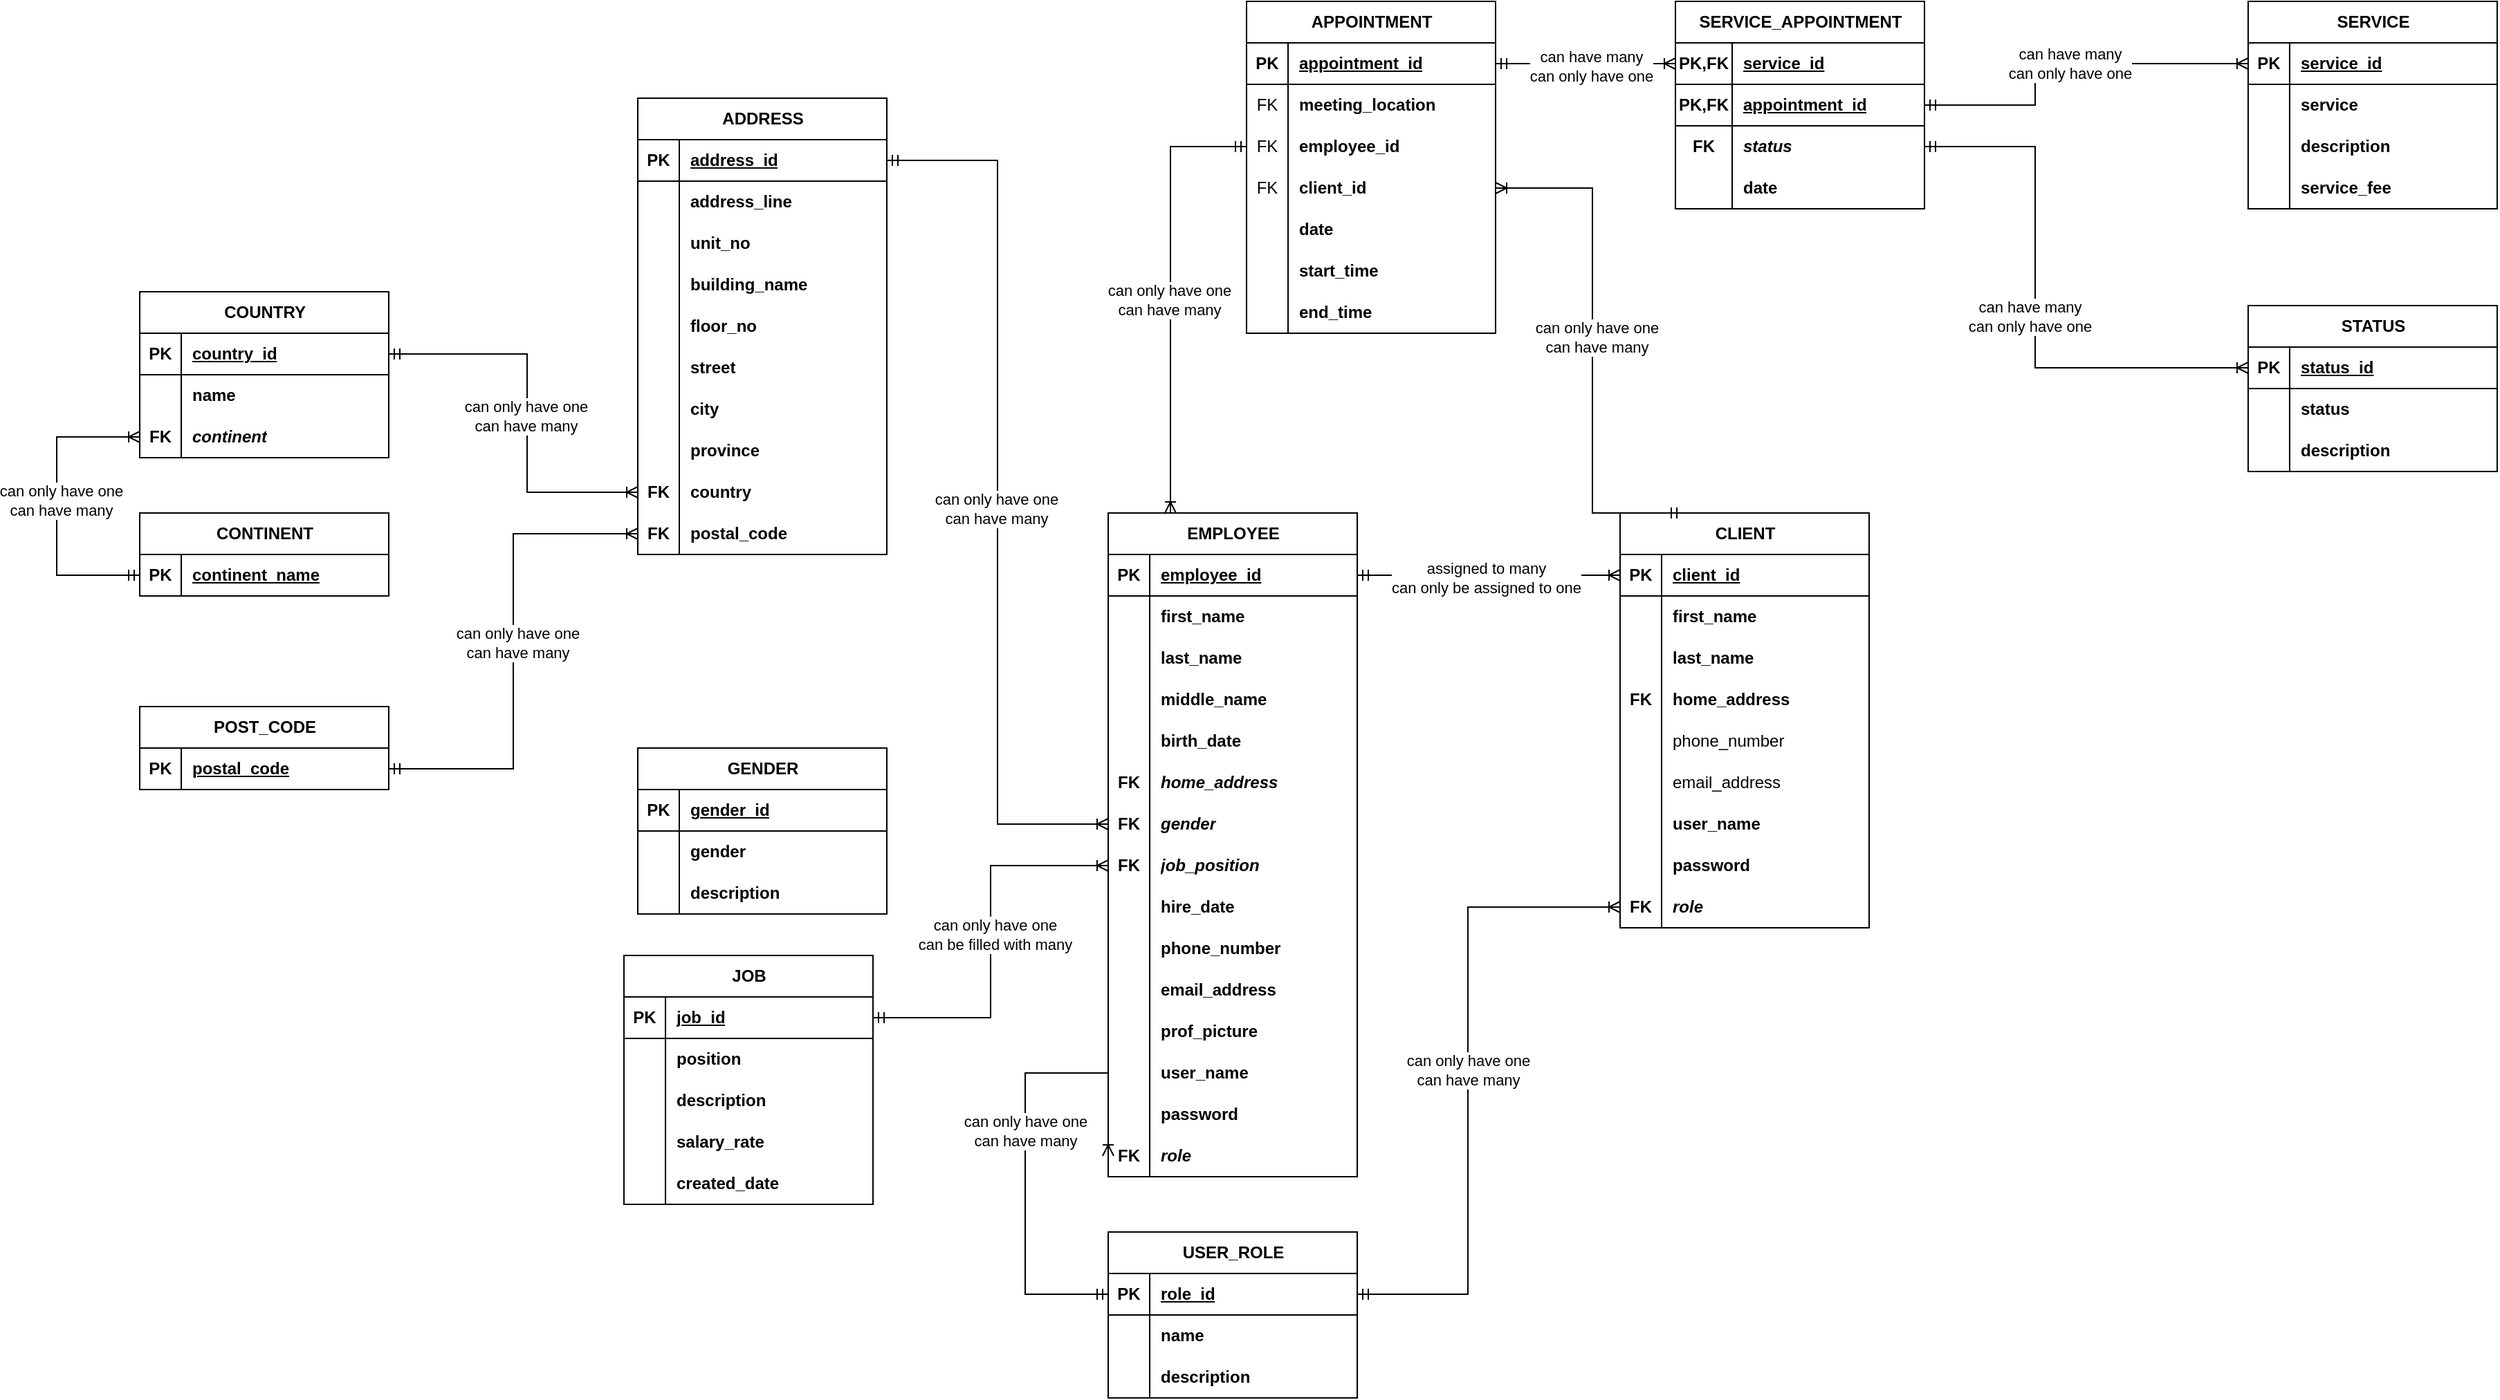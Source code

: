 <mxfile version="24.7.17">
  <diagram name="Page-1" id="00MYRG_l_mw5kK2KNw2R">
    <mxGraphModel dx="3800" dy="1434" grid="1" gridSize="10" guides="1" tooltips="1" connect="1" arrows="1" fold="1" page="1" pageScale="1" pageWidth="1700" pageHeight="1100" math="0" shadow="0">
      <root>
        <mxCell id="0" />
        <mxCell id="1" parent="0" />
        <mxCell id="ciJGLvhsYIUO90m0xM3P-1" value="&lt;span style=&quot;font-style: normal;&quot;&gt;EMPLOYEE&lt;/span&gt;" style="shape=table;startSize=30;container=1;collapsible=1;childLayout=tableLayout;fixedRows=1;rowLines=0;fontStyle=3;align=center;resizeLast=1;html=1;" parent="1" vertex="1">
          <mxGeometry x="790" y="400" width="180" height="480" as="geometry" />
        </mxCell>
        <mxCell id="ciJGLvhsYIUO90m0xM3P-2" value="" style="shape=tableRow;horizontal=0;startSize=0;swimlaneHead=0;swimlaneBody=0;fillColor=none;collapsible=0;dropTarget=0;points=[[0,0.5],[1,0.5]];portConstraint=eastwest;top=0;left=0;right=0;bottom=1;" parent="ciJGLvhsYIUO90m0xM3P-1" vertex="1">
          <mxGeometry y="30" width="180" height="30" as="geometry" />
        </mxCell>
        <mxCell id="ciJGLvhsYIUO90m0xM3P-3" value="PK" style="shape=partialRectangle;connectable=0;fillColor=none;top=0;left=0;bottom=0;right=0;fontStyle=1;overflow=hidden;whiteSpace=wrap;html=1;" parent="ciJGLvhsYIUO90m0xM3P-2" vertex="1">
          <mxGeometry width="30" height="30" as="geometry">
            <mxRectangle width="30" height="30" as="alternateBounds" />
          </mxGeometry>
        </mxCell>
        <mxCell id="ciJGLvhsYIUO90m0xM3P-4" value="employee_id" style="shape=partialRectangle;connectable=0;fillColor=none;top=0;left=0;bottom=0;right=0;align=left;spacingLeft=6;fontStyle=5;overflow=hidden;whiteSpace=wrap;html=1;" parent="ciJGLvhsYIUO90m0xM3P-2" vertex="1">
          <mxGeometry x="30" width="150" height="30" as="geometry">
            <mxRectangle width="150" height="30" as="alternateBounds" />
          </mxGeometry>
        </mxCell>
        <mxCell id="ciJGLvhsYIUO90m0xM3P-5" value="" style="shape=tableRow;horizontal=0;startSize=0;swimlaneHead=0;swimlaneBody=0;fillColor=none;collapsible=0;dropTarget=0;points=[[0,0.5],[1,0.5]];portConstraint=eastwest;top=0;left=0;right=0;bottom=0;" parent="ciJGLvhsYIUO90m0xM3P-1" vertex="1">
          <mxGeometry y="60" width="180" height="30" as="geometry" />
        </mxCell>
        <mxCell id="ciJGLvhsYIUO90m0xM3P-6" value="" style="shape=partialRectangle;connectable=0;fillColor=none;top=0;left=0;bottom=0;right=0;editable=1;overflow=hidden;whiteSpace=wrap;html=1;" parent="ciJGLvhsYIUO90m0xM3P-5" vertex="1">
          <mxGeometry width="30" height="30" as="geometry">
            <mxRectangle width="30" height="30" as="alternateBounds" />
          </mxGeometry>
        </mxCell>
        <mxCell id="ciJGLvhsYIUO90m0xM3P-7" value="first_name" style="shape=partialRectangle;connectable=0;fillColor=none;top=0;left=0;bottom=0;right=0;align=left;spacingLeft=6;overflow=hidden;whiteSpace=wrap;html=1;fontStyle=1" parent="ciJGLvhsYIUO90m0xM3P-5" vertex="1">
          <mxGeometry x="30" width="150" height="30" as="geometry">
            <mxRectangle width="150" height="30" as="alternateBounds" />
          </mxGeometry>
        </mxCell>
        <mxCell id="ciJGLvhsYIUO90m0xM3P-8" value="" style="shape=tableRow;horizontal=0;startSize=0;swimlaneHead=0;swimlaneBody=0;fillColor=none;collapsible=0;dropTarget=0;points=[[0,0.5],[1,0.5]];portConstraint=eastwest;top=0;left=0;right=0;bottom=0;" parent="ciJGLvhsYIUO90m0xM3P-1" vertex="1">
          <mxGeometry y="90" width="180" height="30" as="geometry" />
        </mxCell>
        <mxCell id="ciJGLvhsYIUO90m0xM3P-9" value="" style="shape=partialRectangle;connectable=0;fillColor=none;top=0;left=0;bottom=0;right=0;editable=1;overflow=hidden;whiteSpace=wrap;html=1;" parent="ciJGLvhsYIUO90m0xM3P-8" vertex="1">
          <mxGeometry width="30" height="30" as="geometry">
            <mxRectangle width="30" height="30" as="alternateBounds" />
          </mxGeometry>
        </mxCell>
        <mxCell id="ciJGLvhsYIUO90m0xM3P-10" value="last_name" style="shape=partialRectangle;connectable=0;fillColor=none;top=0;left=0;bottom=0;right=0;align=left;spacingLeft=6;overflow=hidden;whiteSpace=wrap;html=1;fontStyle=1" parent="ciJGLvhsYIUO90m0xM3P-8" vertex="1">
          <mxGeometry x="30" width="150" height="30" as="geometry">
            <mxRectangle width="150" height="30" as="alternateBounds" />
          </mxGeometry>
        </mxCell>
        <mxCell id="ciJGLvhsYIUO90m0xM3P-29" value="" style="shape=tableRow;horizontal=0;startSize=0;swimlaneHead=0;swimlaneBody=0;fillColor=none;collapsible=0;dropTarget=0;points=[[0,0.5],[1,0.5]];portConstraint=eastwest;top=0;left=0;right=0;bottom=0;" parent="ciJGLvhsYIUO90m0xM3P-1" vertex="1">
          <mxGeometry y="120" width="180" height="30" as="geometry" />
        </mxCell>
        <mxCell id="ciJGLvhsYIUO90m0xM3P-30" value="" style="shape=partialRectangle;connectable=0;fillColor=none;top=0;left=0;bottom=0;right=0;editable=1;overflow=hidden;whiteSpace=wrap;html=1;" parent="ciJGLvhsYIUO90m0xM3P-29" vertex="1">
          <mxGeometry width="30" height="30" as="geometry">
            <mxRectangle width="30" height="30" as="alternateBounds" />
          </mxGeometry>
        </mxCell>
        <mxCell id="ciJGLvhsYIUO90m0xM3P-31" value="middle_name" style="shape=partialRectangle;connectable=0;fillColor=none;top=0;left=0;bottom=0;right=0;align=left;spacingLeft=6;overflow=hidden;whiteSpace=wrap;html=1;fontStyle=1" parent="ciJGLvhsYIUO90m0xM3P-29" vertex="1">
          <mxGeometry x="30" width="150" height="30" as="geometry">
            <mxRectangle width="150" height="30" as="alternateBounds" />
          </mxGeometry>
        </mxCell>
        <mxCell id="ciJGLvhsYIUO90m0xM3P-11" value="" style="shape=tableRow;horizontal=0;startSize=0;swimlaneHead=0;swimlaneBody=0;fillColor=none;collapsible=0;dropTarget=0;points=[[0,0.5],[1,0.5]];portConstraint=eastwest;top=0;left=0;right=0;bottom=0;" parent="ciJGLvhsYIUO90m0xM3P-1" vertex="1">
          <mxGeometry y="150" width="180" height="30" as="geometry" />
        </mxCell>
        <mxCell id="ciJGLvhsYIUO90m0xM3P-12" value="" style="shape=partialRectangle;connectable=0;fillColor=none;top=0;left=0;bottom=0;right=0;editable=1;overflow=hidden;whiteSpace=wrap;html=1;" parent="ciJGLvhsYIUO90m0xM3P-11" vertex="1">
          <mxGeometry width="30" height="30" as="geometry">
            <mxRectangle width="30" height="30" as="alternateBounds" />
          </mxGeometry>
        </mxCell>
        <mxCell id="ciJGLvhsYIUO90m0xM3P-13" value="birth_date" style="shape=partialRectangle;connectable=0;fillColor=none;top=0;left=0;bottom=0;right=0;align=left;spacingLeft=6;overflow=hidden;whiteSpace=wrap;html=1;fontStyle=1" parent="ciJGLvhsYIUO90m0xM3P-11" vertex="1">
          <mxGeometry x="30" width="150" height="30" as="geometry">
            <mxRectangle width="150" height="30" as="alternateBounds" />
          </mxGeometry>
        </mxCell>
        <mxCell id="ciJGLvhsYIUO90m0xM3P-32" value="" style="shape=tableRow;horizontal=0;startSize=0;swimlaneHead=0;swimlaneBody=0;fillColor=none;collapsible=0;dropTarget=0;points=[[0,0.5],[1,0.5]];portConstraint=eastwest;top=0;left=0;right=0;bottom=0;" parent="ciJGLvhsYIUO90m0xM3P-1" vertex="1">
          <mxGeometry y="180" width="180" height="30" as="geometry" />
        </mxCell>
        <mxCell id="ciJGLvhsYIUO90m0xM3P-33" value="&lt;b&gt;FK&lt;/b&gt;" style="shape=partialRectangle;connectable=0;fillColor=none;top=0;left=0;bottom=0;right=0;editable=1;overflow=hidden;whiteSpace=wrap;html=1;" parent="ciJGLvhsYIUO90m0xM3P-32" vertex="1">
          <mxGeometry width="30" height="30" as="geometry">
            <mxRectangle width="30" height="30" as="alternateBounds" />
          </mxGeometry>
        </mxCell>
        <mxCell id="ciJGLvhsYIUO90m0xM3P-34" value="home_address" style="shape=partialRectangle;connectable=0;fillColor=none;top=0;left=0;bottom=0;right=0;align=left;spacingLeft=6;overflow=hidden;whiteSpace=wrap;html=1;fontStyle=3" parent="ciJGLvhsYIUO90m0xM3P-32" vertex="1">
          <mxGeometry x="30" width="150" height="30" as="geometry">
            <mxRectangle width="150" height="30" as="alternateBounds" />
          </mxGeometry>
        </mxCell>
        <mxCell id="MqEH-Ru8bGt_a6RJS99G-20" value="" style="shape=tableRow;horizontal=0;startSize=0;swimlaneHead=0;swimlaneBody=0;fillColor=none;collapsible=0;dropTarget=0;points=[[0,0.5],[1,0.5]];portConstraint=eastwest;top=0;left=0;right=0;bottom=0;" vertex="1" parent="ciJGLvhsYIUO90m0xM3P-1">
          <mxGeometry y="210" width="180" height="30" as="geometry" />
        </mxCell>
        <mxCell id="MqEH-Ru8bGt_a6RJS99G-21" value="&lt;b&gt;FK&lt;/b&gt;" style="shape=partialRectangle;connectable=0;fillColor=none;top=0;left=0;bottom=0;right=0;editable=1;overflow=hidden;whiteSpace=wrap;html=1;" vertex="1" parent="MqEH-Ru8bGt_a6RJS99G-20">
          <mxGeometry width="30" height="30" as="geometry">
            <mxRectangle width="30" height="30" as="alternateBounds" />
          </mxGeometry>
        </mxCell>
        <mxCell id="MqEH-Ru8bGt_a6RJS99G-22" value="gender" style="shape=partialRectangle;connectable=0;fillColor=none;top=0;left=0;bottom=0;right=0;align=left;spacingLeft=6;overflow=hidden;whiteSpace=wrap;html=1;fontStyle=3" vertex="1" parent="MqEH-Ru8bGt_a6RJS99G-20">
          <mxGeometry x="30" width="150" height="30" as="geometry">
            <mxRectangle width="150" height="30" as="alternateBounds" />
          </mxGeometry>
        </mxCell>
        <mxCell id="ciJGLvhsYIUO90m0xM3P-14" value="" style="shape=tableRow;horizontal=0;startSize=0;swimlaneHead=0;swimlaneBody=0;fillColor=none;collapsible=0;dropTarget=0;points=[[0,0.5],[1,0.5]];portConstraint=eastwest;top=0;left=0;right=0;bottom=0;" parent="ciJGLvhsYIUO90m0xM3P-1" vertex="1">
          <mxGeometry y="240" width="180" height="30" as="geometry" />
        </mxCell>
        <mxCell id="ciJGLvhsYIUO90m0xM3P-15" value="FK" style="shape=partialRectangle;connectable=0;fillColor=none;top=0;left=0;bottom=0;right=0;editable=1;overflow=hidden;whiteSpace=wrap;html=1;fontStyle=1" parent="ciJGLvhsYIUO90m0xM3P-14" vertex="1">
          <mxGeometry width="30" height="30" as="geometry">
            <mxRectangle width="30" height="30" as="alternateBounds" />
          </mxGeometry>
        </mxCell>
        <mxCell id="ciJGLvhsYIUO90m0xM3P-16" value="&lt;i&gt;job_position&lt;/i&gt;" style="shape=partialRectangle;connectable=0;fillColor=none;top=0;left=0;bottom=0;right=0;align=left;spacingLeft=6;overflow=hidden;whiteSpace=wrap;html=1;fontStyle=1" parent="ciJGLvhsYIUO90m0xM3P-14" vertex="1">
          <mxGeometry x="30" width="150" height="30" as="geometry">
            <mxRectangle width="150" height="30" as="alternateBounds" />
          </mxGeometry>
        </mxCell>
        <mxCell id="ciJGLvhsYIUO90m0xM3P-35" value="" style="shape=tableRow;horizontal=0;startSize=0;swimlaneHead=0;swimlaneBody=0;fillColor=none;collapsible=0;dropTarget=0;points=[[0,0.5],[1,0.5]];portConstraint=eastwest;top=0;left=0;right=0;bottom=0;" parent="ciJGLvhsYIUO90m0xM3P-1" vertex="1">
          <mxGeometry y="270" width="180" height="30" as="geometry" />
        </mxCell>
        <mxCell id="ciJGLvhsYIUO90m0xM3P-36" value="" style="shape=partialRectangle;connectable=0;fillColor=none;top=0;left=0;bottom=0;right=0;editable=1;overflow=hidden;whiteSpace=wrap;html=1;" parent="ciJGLvhsYIUO90m0xM3P-35" vertex="1">
          <mxGeometry width="30" height="30" as="geometry">
            <mxRectangle width="30" height="30" as="alternateBounds" />
          </mxGeometry>
        </mxCell>
        <mxCell id="ciJGLvhsYIUO90m0xM3P-37" value="hire_date" style="shape=partialRectangle;connectable=0;fillColor=none;top=0;left=0;bottom=0;right=0;align=left;spacingLeft=6;overflow=hidden;whiteSpace=wrap;html=1;fontStyle=1" parent="ciJGLvhsYIUO90m0xM3P-35" vertex="1">
          <mxGeometry x="30" width="150" height="30" as="geometry">
            <mxRectangle width="150" height="30" as="alternateBounds" />
          </mxGeometry>
        </mxCell>
        <mxCell id="ciJGLvhsYIUO90m0xM3P-17" value="" style="shape=tableRow;horizontal=0;startSize=0;swimlaneHead=0;swimlaneBody=0;fillColor=none;collapsible=0;dropTarget=0;points=[[0,0.5],[1,0.5]];portConstraint=eastwest;top=0;left=0;right=0;bottom=0;" parent="ciJGLvhsYIUO90m0xM3P-1" vertex="1">
          <mxGeometry y="300" width="180" height="30" as="geometry" />
        </mxCell>
        <mxCell id="ciJGLvhsYIUO90m0xM3P-18" value="" style="shape=partialRectangle;connectable=0;fillColor=none;top=0;left=0;bottom=0;right=0;editable=1;overflow=hidden;whiteSpace=wrap;html=1;" parent="ciJGLvhsYIUO90m0xM3P-17" vertex="1">
          <mxGeometry width="30" height="30" as="geometry">
            <mxRectangle width="30" height="30" as="alternateBounds" />
          </mxGeometry>
        </mxCell>
        <mxCell id="ciJGLvhsYIUO90m0xM3P-19" value="phone_number" style="shape=partialRectangle;connectable=0;fillColor=none;top=0;left=0;bottom=0;right=0;align=left;spacingLeft=6;overflow=hidden;whiteSpace=wrap;html=1;fontStyle=1" parent="ciJGLvhsYIUO90m0xM3P-17" vertex="1">
          <mxGeometry x="30" width="150" height="30" as="geometry">
            <mxRectangle width="150" height="30" as="alternateBounds" />
          </mxGeometry>
        </mxCell>
        <mxCell id="ciJGLvhsYIUO90m0xM3P-20" value="" style="shape=tableRow;horizontal=0;startSize=0;swimlaneHead=0;swimlaneBody=0;fillColor=none;collapsible=0;dropTarget=0;points=[[0,0.5],[1,0.5]];portConstraint=eastwest;top=0;left=0;right=0;bottom=0;" parent="ciJGLvhsYIUO90m0xM3P-1" vertex="1">
          <mxGeometry y="330" width="180" height="30" as="geometry" />
        </mxCell>
        <mxCell id="ciJGLvhsYIUO90m0xM3P-21" value="" style="shape=partialRectangle;connectable=0;fillColor=none;top=0;left=0;bottom=0;right=0;editable=1;overflow=hidden;whiteSpace=wrap;html=1;" parent="ciJGLvhsYIUO90m0xM3P-20" vertex="1">
          <mxGeometry width="30" height="30" as="geometry">
            <mxRectangle width="30" height="30" as="alternateBounds" />
          </mxGeometry>
        </mxCell>
        <mxCell id="ciJGLvhsYIUO90m0xM3P-22" value="email_address" style="shape=partialRectangle;connectable=0;fillColor=none;top=0;left=0;bottom=0;right=0;align=left;spacingLeft=6;overflow=hidden;whiteSpace=wrap;html=1;fontStyle=1" parent="ciJGLvhsYIUO90m0xM3P-20" vertex="1">
          <mxGeometry x="30" width="150" height="30" as="geometry">
            <mxRectangle width="150" height="30" as="alternateBounds" />
          </mxGeometry>
        </mxCell>
        <mxCell id="MqEH-Ru8bGt_a6RJS99G-1" value="" style="shape=tableRow;horizontal=0;startSize=0;swimlaneHead=0;swimlaneBody=0;fillColor=none;collapsible=0;dropTarget=0;points=[[0,0.5],[1,0.5]];portConstraint=eastwest;top=0;left=0;right=0;bottom=0;" vertex="1" parent="ciJGLvhsYIUO90m0xM3P-1">
          <mxGeometry y="360" width="180" height="30" as="geometry" />
        </mxCell>
        <mxCell id="MqEH-Ru8bGt_a6RJS99G-2" value="" style="shape=partialRectangle;connectable=0;fillColor=none;top=0;left=0;bottom=0;right=0;editable=1;overflow=hidden;whiteSpace=wrap;html=1;" vertex="1" parent="MqEH-Ru8bGt_a6RJS99G-1">
          <mxGeometry width="30" height="30" as="geometry">
            <mxRectangle width="30" height="30" as="alternateBounds" />
          </mxGeometry>
        </mxCell>
        <mxCell id="MqEH-Ru8bGt_a6RJS99G-3" value="prof_picture" style="shape=partialRectangle;connectable=0;fillColor=none;top=0;left=0;bottom=0;right=0;align=left;spacingLeft=6;overflow=hidden;whiteSpace=wrap;html=1;fontStyle=1" vertex="1" parent="MqEH-Ru8bGt_a6RJS99G-1">
          <mxGeometry x="30" width="150" height="30" as="geometry">
            <mxRectangle width="150" height="30" as="alternateBounds" />
          </mxGeometry>
        </mxCell>
        <mxCell id="ciJGLvhsYIUO90m0xM3P-23" value="" style="shape=tableRow;horizontal=0;startSize=0;swimlaneHead=0;swimlaneBody=0;fillColor=none;collapsible=0;dropTarget=0;points=[[0,0.5],[1,0.5]];portConstraint=eastwest;top=0;left=0;right=0;bottom=0;" parent="ciJGLvhsYIUO90m0xM3P-1" vertex="1">
          <mxGeometry y="390" width="180" height="30" as="geometry" />
        </mxCell>
        <mxCell id="ciJGLvhsYIUO90m0xM3P-24" value="" style="shape=partialRectangle;connectable=0;fillColor=none;top=0;left=0;bottom=0;right=0;editable=1;overflow=hidden;whiteSpace=wrap;html=1;" parent="ciJGLvhsYIUO90m0xM3P-23" vertex="1">
          <mxGeometry width="30" height="30" as="geometry">
            <mxRectangle width="30" height="30" as="alternateBounds" />
          </mxGeometry>
        </mxCell>
        <mxCell id="ciJGLvhsYIUO90m0xM3P-25" value="user_name" style="shape=partialRectangle;connectable=0;fillColor=none;top=0;left=0;bottom=0;right=0;align=left;spacingLeft=6;overflow=hidden;whiteSpace=wrap;html=1;fontStyle=1" parent="ciJGLvhsYIUO90m0xM3P-23" vertex="1">
          <mxGeometry x="30" width="150" height="30" as="geometry">
            <mxRectangle width="150" height="30" as="alternateBounds" />
          </mxGeometry>
        </mxCell>
        <mxCell id="ciJGLvhsYIUO90m0xM3P-26" value="" style="shape=tableRow;horizontal=0;startSize=0;swimlaneHead=0;swimlaneBody=0;fillColor=none;collapsible=0;dropTarget=0;points=[[0,0.5],[1,0.5]];portConstraint=eastwest;top=0;left=0;right=0;bottom=0;" parent="ciJGLvhsYIUO90m0xM3P-1" vertex="1">
          <mxGeometry y="420" width="180" height="30" as="geometry" />
        </mxCell>
        <mxCell id="ciJGLvhsYIUO90m0xM3P-27" value="" style="shape=partialRectangle;connectable=0;fillColor=none;top=0;left=0;bottom=0;right=0;editable=1;overflow=hidden;whiteSpace=wrap;html=1;" parent="ciJGLvhsYIUO90m0xM3P-26" vertex="1">
          <mxGeometry width="30" height="30" as="geometry">
            <mxRectangle width="30" height="30" as="alternateBounds" />
          </mxGeometry>
        </mxCell>
        <mxCell id="ciJGLvhsYIUO90m0xM3P-28" value="password" style="shape=partialRectangle;connectable=0;fillColor=none;top=0;left=0;bottom=0;right=0;align=left;spacingLeft=6;overflow=hidden;whiteSpace=wrap;html=1;fontStyle=1" parent="ciJGLvhsYIUO90m0xM3P-26" vertex="1">
          <mxGeometry x="30" width="150" height="30" as="geometry">
            <mxRectangle width="150" height="30" as="alternateBounds" />
          </mxGeometry>
        </mxCell>
        <mxCell id="ciJGLvhsYIUO90m0xM3P-38" value="" style="shape=tableRow;horizontal=0;startSize=0;swimlaneHead=0;swimlaneBody=0;fillColor=none;collapsible=0;dropTarget=0;points=[[0,0.5],[1,0.5]];portConstraint=eastwest;top=0;left=0;right=0;bottom=0;" parent="ciJGLvhsYIUO90m0xM3P-1" vertex="1">
          <mxGeometry y="450" width="180" height="30" as="geometry" />
        </mxCell>
        <mxCell id="ciJGLvhsYIUO90m0xM3P-39" value="&lt;b&gt;FK&lt;/b&gt;" style="shape=partialRectangle;connectable=0;fillColor=none;top=0;left=0;bottom=0;right=0;editable=1;overflow=hidden;whiteSpace=wrap;html=1;" parent="ciJGLvhsYIUO90m0xM3P-38" vertex="1">
          <mxGeometry width="30" height="30" as="geometry">
            <mxRectangle width="30" height="30" as="alternateBounds" />
          </mxGeometry>
        </mxCell>
        <mxCell id="ciJGLvhsYIUO90m0xM3P-40" value="role" style="shape=partialRectangle;connectable=0;fillColor=none;top=0;left=0;bottom=0;right=0;align=left;spacingLeft=6;overflow=hidden;whiteSpace=wrap;html=1;fontStyle=3" parent="ciJGLvhsYIUO90m0xM3P-38" vertex="1">
          <mxGeometry x="30" width="150" height="30" as="geometry">
            <mxRectangle width="150" height="30" as="alternateBounds" />
          </mxGeometry>
        </mxCell>
        <mxCell id="ciJGLvhsYIUO90m0xM3P-41" value="JOB" style="shape=table;startSize=30;container=1;collapsible=1;childLayout=tableLayout;fixedRows=1;rowLines=0;fontStyle=1;align=center;resizeLast=1;html=1;" parent="1" vertex="1">
          <mxGeometry x="440" y="720" width="180" height="180" as="geometry" />
        </mxCell>
        <mxCell id="ciJGLvhsYIUO90m0xM3P-42" value="" style="shape=tableRow;horizontal=0;startSize=0;swimlaneHead=0;swimlaneBody=0;fillColor=none;collapsible=0;dropTarget=0;points=[[0,0.5],[1,0.5]];portConstraint=eastwest;top=0;left=0;right=0;bottom=1;" parent="ciJGLvhsYIUO90m0xM3P-41" vertex="1">
          <mxGeometry y="30" width="180" height="30" as="geometry" />
        </mxCell>
        <mxCell id="ciJGLvhsYIUO90m0xM3P-43" value="PK" style="shape=partialRectangle;connectable=0;fillColor=none;top=0;left=0;bottom=0;right=0;fontStyle=1;overflow=hidden;whiteSpace=wrap;html=1;" parent="ciJGLvhsYIUO90m0xM3P-42" vertex="1">
          <mxGeometry width="30" height="30" as="geometry">
            <mxRectangle width="30" height="30" as="alternateBounds" />
          </mxGeometry>
        </mxCell>
        <mxCell id="ciJGLvhsYIUO90m0xM3P-44" value="job_id" style="shape=partialRectangle;connectable=0;fillColor=none;top=0;left=0;bottom=0;right=0;align=left;spacingLeft=6;fontStyle=5;overflow=hidden;whiteSpace=wrap;html=1;" parent="ciJGLvhsYIUO90m0xM3P-42" vertex="1">
          <mxGeometry x="30" width="150" height="30" as="geometry">
            <mxRectangle width="150" height="30" as="alternateBounds" />
          </mxGeometry>
        </mxCell>
        <mxCell id="ciJGLvhsYIUO90m0xM3P-45" value="" style="shape=tableRow;horizontal=0;startSize=0;swimlaneHead=0;swimlaneBody=0;fillColor=none;collapsible=0;dropTarget=0;points=[[0,0.5],[1,0.5]];portConstraint=eastwest;top=0;left=0;right=0;bottom=0;" parent="ciJGLvhsYIUO90m0xM3P-41" vertex="1">
          <mxGeometry y="60" width="180" height="30" as="geometry" />
        </mxCell>
        <mxCell id="ciJGLvhsYIUO90m0xM3P-46" value="" style="shape=partialRectangle;connectable=0;fillColor=none;top=0;left=0;bottom=0;right=0;editable=1;overflow=hidden;whiteSpace=wrap;html=1;" parent="ciJGLvhsYIUO90m0xM3P-45" vertex="1">
          <mxGeometry width="30" height="30" as="geometry">
            <mxRectangle width="30" height="30" as="alternateBounds" />
          </mxGeometry>
        </mxCell>
        <mxCell id="ciJGLvhsYIUO90m0xM3P-47" value="position" style="shape=partialRectangle;connectable=0;fillColor=none;top=0;left=0;bottom=0;right=0;align=left;spacingLeft=6;overflow=hidden;whiteSpace=wrap;html=1;fontStyle=1" parent="ciJGLvhsYIUO90m0xM3P-45" vertex="1">
          <mxGeometry x="30" width="150" height="30" as="geometry">
            <mxRectangle width="150" height="30" as="alternateBounds" />
          </mxGeometry>
        </mxCell>
        <mxCell id="ciJGLvhsYIUO90m0xM3P-48" value="" style="shape=tableRow;horizontal=0;startSize=0;swimlaneHead=0;swimlaneBody=0;fillColor=none;collapsible=0;dropTarget=0;points=[[0,0.5],[1,0.5]];portConstraint=eastwest;top=0;left=0;right=0;bottom=0;" parent="ciJGLvhsYIUO90m0xM3P-41" vertex="1">
          <mxGeometry y="90" width="180" height="30" as="geometry" />
        </mxCell>
        <mxCell id="ciJGLvhsYIUO90m0xM3P-49" value="" style="shape=partialRectangle;connectable=0;fillColor=none;top=0;left=0;bottom=0;right=0;editable=1;overflow=hidden;whiteSpace=wrap;html=1;" parent="ciJGLvhsYIUO90m0xM3P-48" vertex="1">
          <mxGeometry width="30" height="30" as="geometry">
            <mxRectangle width="30" height="30" as="alternateBounds" />
          </mxGeometry>
        </mxCell>
        <mxCell id="ciJGLvhsYIUO90m0xM3P-50" value="description" style="shape=partialRectangle;connectable=0;fillColor=none;top=0;left=0;bottom=0;right=0;align=left;spacingLeft=6;overflow=hidden;whiteSpace=wrap;html=1;fontStyle=1" parent="ciJGLvhsYIUO90m0xM3P-48" vertex="1">
          <mxGeometry x="30" width="150" height="30" as="geometry">
            <mxRectangle width="150" height="30" as="alternateBounds" />
          </mxGeometry>
        </mxCell>
        <mxCell id="ciJGLvhsYIUO90m0xM3P-88" value="" style="shape=tableRow;horizontal=0;startSize=0;swimlaneHead=0;swimlaneBody=0;fillColor=none;collapsible=0;dropTarget=0;points=[[0,0.5],[1,0.5]];portConstraint=eastwest;top=0;left=0;right=0;bottom=0;" parent="ciJGLvhsYIUO90m0xM3P-41" vertex="1">
          <mxGeometry y="120" width="180" height="30" as="geometry" />
        </mxCell>
        <mxCell id="ciJGLvhsYIUO90m0xM3P-89" value="" style="shape=partialRectangle;connectable=0;fillColor=none;top=0;left=0;bottom=0;right=0;editable=1;overflow=hidden;whiteSpace=wrap;html=1;" parent="ciJGLvhsYIUO90m0xM3P-88" vertex="1">
          <mxGeometry width="30" height="30" as="geometry">
            <mxRectangle width="30" height="30" as="alternateBounds" />
          </mxGeometry>
        </mxCell>
        <mxCell id="ciJGLvhsYIUO90m0xM3P-90" value="salary_rate" style="shape=partialRectangle;connectable=0;fillColor=none;top=0;left=0;bottom=0;right=0;align=left;spacingLeft=6;overflow=hidden;whiteSpace=wrap;html=1;fontStyle=1" parent="ciJGLvhsYIUO90m0xM3P-88" vertex="1">
          <mxGeometry x="30" width="150" height="30" as="geometry">
            <mxRectangle width="150" height="30" as="alternateBounds" />
          </mxGeometry>
        </mxCell>
        <mxCell id="ciJGLvhsYIUO90m0xM3P-91" value="" style="shape=tableRow;horizontal=0;startSize=0;swimlaneHead=0;swimlaneBody=0;fillColor=none;collapsible=0;dropTarget=0;points=[[0,0.5],[1,0.5]];portConstraint=eastwest;top=0;left=0;right=0;bottom=0;" parent="ciJGLvhsYIUO90m0xM3P-41" vertex="1">
          <mxGeometry y="150" width="180" height="30" as="geometry" />
        </mxCell>
        <mxCell id="ciJGLvhsYIUO90m0xM3P-92" value="" style="shape=partialRectangle;connectable=0;fillColor=none;top=0;left=0;bottom=0;right=0;editable=1;overflow=hidden;whiteSpace=wrap;html=1;" parent="ciJGLvhsYIUO90m0xM3P-91" vertex="1">
          <mxGeometry width="30" height="30" as="geometry">
            <mxRectangle width="30" height="30" as="alternateBounds" />
          </mxGeometry>
        </mxCell>
        <mxCell id="ciJGLvhsYIUO90m0xM3P-93" value="created_date" style="shape=partialRectangle;connectable=0;fillColor=none;top=0;left=0;bottom=0;right=0;align=left;spacingLeft=6;overflow=hidden;whiteSpace=wrap;html=1;fontStyle=1" parent="ciJGLvhsYIUO90m0xM3P-91" vertex="1">
          <mxGeometry x="30" width="150" height="30" as="geometry">
            <mxRectangle width="150" height="30" as="alternateBounds" />
          </mxGeometry>
        </mxCell>
        <mxCell id="ciJGLvhsYIUO90m0xM3P-87" value="" style="edgeStyle=orthogonalEdgeStyle;fontSize=12;html=1;endArrow=ERoneToMany;startArrow=ERmandOne;rounded=0;exitX=1;exitY=0.5;exitDx=0;exitDy=0;entryX=0;entryY=0.5;entryDx=0;entryDy=0;" parent="1" source="ciJGLvhsYIUO90m0xM3P-42" target="ciJGLvhsYIUO90m0xM3P-14" edge="1">
          <mxGeometry width="100" height="100" relative="1" as="geometry">
            <mxPoint x="830" y="530" as="sourcePoint" />
            <mxPoint x="930" y="430" as="targetPoint" />
          </mxGeometry>
        </mxCell>
        <mxCell id="ciJGLvhsYIUO90m0xM3P-135" value="can only have one&lt;br&gt;can be filled with many" style="edgeLabel;html=1;align=center;verticalAlign=middle;resizable=0;points=[];" parent="ciJGLvhsYIUO90m0xM3P-87" vertex="1" connectable="0">
          <mxGeometry x="0.037" y="-2" relative="1" as="geometry">
            <mxPoint x="1" as="offset" />
          </mxGeometry>
        </mxCell>
        <mxCell id="ciJGLvhsYIUO90m0xM3P-94" value="CLIENT" style="shape=table;startSize=30;container=1;collapsible=1;childLayout=tableLayout;fixedRows=1;rowLines=0;fontStyle=1;align=center;resizeLast=1;html=1;" parent="1" vertex="1">
          <mxGeometry x="1160" y="400" width="180" height="300" as="geometry" />
        </mxCell>
        <mxCell id="ciJGLvhsYIUO90m0xM3P-95" value="" style="shape=tableRow;horizontal=0;startSize=0;swimlaneHead=0;swimlaneBody=0;fillColor=none;collapsible=0;dropTarget=0;points=[[0,0.5],[1,0.5]];portConstraint=eastwest;top=0;left=0;right=0;bottom=1;" parent="ciJGLvhsYIUO90m0xM3P-94" vertex="1">
          <mxGeometry y="30" width="180" height="30" as="geometry" />
        </mxCell>
        <mxCell id="ciJGLvhsYIUO90m0xM3P-96" value="PK" style="shape=partialRectangle;connectable=0;fillColor=none;top=0;left=0;bottom=0;right=0;fontStyle=1;overflow=hidden;whiteSpace=wrap;html=1;" parent="ciJGLvhsYIUO90m0xM3P-95" vertex="1">
          <mxGeometry width="30" height="30" as="geometry">
            <mxRectangle width="30" height="30" as="alternateBounds" />
          </mxGeometry>
        </mxCell>
        <mxCell id="ciJGLvhsYIUO90m0xM3P-97" value="client_id" style="shape=partialRectangle;connectable=0;fillColor=none;top=0;left=0;bottom=0;right=0;align=left;spacingLeft=6;fontStyle=5;overflow=hidden;whiteSpace=wrap;html=1;" parent="ciJGLvhsYIUO90m0xM3P-95" vertex="1">
          <mxGeometry x="30" width="150" height="30" as="geometry">
            <mxRectangle width="150" height="30" as="alternateBounds" />
          </mxGeometry>
        </mxCell>
        <mxCell id="ciJGLvhsYIUO90m0xM3P-98" value="" style="shape=tableRow;horizontal=0;startSize=0;swimlaneHead=0;swimlaneBody=0;fillColor=none;collapsible=0;dropTarget=0;points=[[0,0.5],[1,0.5]];portConstraint=eastwest;top=0;left=0;right=0;bottom=0;" parent="ciJGLvhsYIUO90m0xM3P-94" vertex="1">
          <mxGeometry y="60" width="180" height="30" as="geometry" />
        </mxCell>
        <mxCell id="ciJGLvhsYIUO90m0xM3P-99" value="" style="shape=partialRectangle;connectable=0;fillColor=none;top=0;left=0;bottom=0;right=0;editable=1;overflow=hidden;whiteSpace=wrap;html=1;" parent="ciJGLvhsYIUO90m0xM3P-98" vertex="1">
          <mxGeometry width="30" height="30" as="geometry">
            <mxRectangle width="30" height="30" as="alternateBounds" />
          </mxGeometry>
        </mxCell>
        <mxCell id="ciJGLvhsYIUO90m0xM3P-100" value="first_name" style="shape=partialRectangle;connectable=0;fillColor=none;top=0;left=0;bottom=0;right=0;align=left;spacingLeft=6;overflow=hidden;whiteSpace=wrap;html=1;fontStyle=1" parent="ciJGLvhsYIUO90m0xM3P-98" vertex="1">
          <mxGeometry x="30" width="150" height="30" as="geometry">
            <mxRectangle width="150" height="30" as="alternateBounds" />
          </mxGeometry>
        </mxCell>
        <mxCell id="ciJGLvhsYIUO90m0xM3P-101" value="" style="shape=tableRow;horizontal=0;startSize=0;swimlaneHead=0;swimlaneBody=0;fillColor=none;collapsible=0;dropTarget=0;points=[[0,0.5],[1,0.5]];portConstraint=eastwest;top=0;left=0;right=0;bottom=0;" parent="ciJGLvhsYIUO90m0xM3P-94" vertex="1">
          <mxGeometry y="90" width="180" height="30" as="geometry" />
        </mxCell>
        <mxCell id="ciJGLvhsYIUO90m0xM3P-102" value="" style="shape=partialRectangle;connectable=0;fillColor=none;top=0;left=0;bottom=0;right=0;editable=1;overflow=hidden;whiteSpace=wrap;html=1;" parent="ciJGLvhsYIUO90m0xM3P-101" vertex="1">
          <mxGeometry width="30" height="30" as="geometry">
            <mxRectangle width="30" height="30" as="alternateBounds" />
          </mxGeometry>
        </mxCell>
        <mxCell id="ciJGLvhsYIUO90m0xM3P-103" value="last_name" style="shape=partialRectangle;connectable=0;fillColor=none;top=0;left=0;bottom=0;right=0;align=left;spacingLeft=6;overflow=hidden;whiteSpace=wrap;html=1;fontStyle=1" parent="ciJGLvhsYIUO90m0xM3P-101" vertex="1">
          <mxGeometry x="30" width="150" height="30" as="geometry">
            <mxRectangle width="150" height="30" as="alternateBounds" />
          </mxGeometry>
        </mxCell>
        <mxCell id="ciJGLvhsYIUO90m0xM3P-110" value="" style="shape=tableRow;horizontal=0;startSize=0;swimlaneHead=0;swimlaneBody=0;fillColor=none;collapsible=0;dropTarget=0;points=[[0,0.5],[1,0.5]];portConstraint=eastwest;top=0;left=0;right=0;bottom=0;" parent="ciJGLvhsYIUO90m0xM3P-94" vertex="1">
          <mxGeometry y="120" width="180" height="30" as="geometry" />
        </mxCell>
        <mxCell id="ciJGLvhsYIUO90m0xM3P-111" value="&lt;b&gt;FK&lt;/b&gt;" style="shape=partialRectangle;connectable=0;fillColor=none;top=0;left=0;bottom=0;right=0;editable=1;overflow=hidden;whiteSpace=wrap;html=1;" parent="ciJGLvhsYIUO90m0xM3P-110" vertex="1">
          <mxGeometry width="30" height="30" as="geometry">
            <mxRectangle width="30" height="30" as="alternateBounds" />
          </mxGeometry>
        </mxCell>
        <mxCell id="ciJGLvhsYIUO90m0xM3P-112" value="home_address" style="shape=partialRectangle;connectable=0;fillColor=none;top=0;left=0;bottom=0;right=0;align=left;spacingLeft=6;overflow=hidden;whiteSpace=wrap;html=1;fontStyle=1" parent="ciJGLvhsYIUO90m0xM3P-110" vertex="1">
          <mxGeometry x="30" width="150" height="30" as="geometry">
            <mxRectangle width="150" height="30" as="alternateBounds" />
          </mxGeometry>
        </mxCell>
        <mxCell id="ciJGLvhsYIUO90m0xM3P-119" value="" style="shape=tableRow;horizontal=0;startSize=0;swimlaneHead=0;swimlaneBody=0;fillColor=none;collapsible=0;dropTarget=0;points=[[0,0.5],[1,0.5]];portConstraint=eastwest;top=0;left=0;right=0;bottom=0;" parent="ciJGLvhsYIUO90m0xM3P-94" vertex="1">
          <mxGeometry y="150" width="180" height="30" as="geometry" />
        </mxCell>
        <mxCell id="ciJGLvhsYIUO90m0xM3P-120" value="" style="shape=partialRectangle;connectable=0;fillColor=none;top=0;left=0;bottom=0;right=0;editable=1;overflow=hidden;whiteSpace=wrap;html=1;" parent="ciJGLvhsYIUO90m0xM3P-119" vertex="1">
          <mxGeometry width="30" height="30" as="geometry">
            <mxRectangle width="30" height="30" as="alternateBounds" />
          </mxGeometry>
        </mxCell>
        <mxCell id="ciJGLvhsYIUO90m0xM3P-121" value="phone_number" style="shape=partialRectangle;connectable=0;fillColor=none;top=0;left=0;bottom=0;right=0;align=left;spacingLeft=6;overflow=hidden;whiteSpace=wrap;html=1;fontStyle=0" parent="ciJGLvhsYIUO90m0xM3P-119" vertex="1">
          <mxGeometry x="30" width="150" height="30" as="geometry">
            <mxRectangle width="150" height="30" as="alternateBounds" />
          </mxGeometry>
        </mxCell>
        <mxCell id="ciJGLvhsYIUO90m0xM3P-122" value="" style="shape=tableRow;horizontal=0;startSize=0;swimlaneHead=0;swimlaneBody=0;fillColor=none;collapsible=0;dropTarget=0;points=[[0,0.5],[1,0.5]];portConstraint=eastwest;top=0;left=0;right=0;bottom=0;" parent="ciJGLvhsYIUO90m0xM3P-94" vertex="1">
          <mxGeometry y="180" width="180" height="30" as="geometry" />
        </mxCell>
        <mxCell id="ciJGLvhsYIUO90m0xM3P-123" value="" style="shape=partialRectangle;connectable=0;fillColor=none;top=0;left=0;bottom=0;right=0;editable=1;overflow=hidden;whiteSpace=wrap;html=1;" parent="ciJGLvhsYIUO90m0xM3P-122" vertex="1">
          <mxGeometry width="30" height="30" as="geometry">
            <mxRectangle width="30" height="30" as="alternateBounds" />
          </mxGeometry>
        </mxCell>
        <mxCell id="ciJGLvhsYIUO90m0xM3P-124" value="email_address" style="shape=partialRectangle;connectable=0;fillColor=none;top=0;left=0;bottom=0;right=0;align=left;spacingLeft=6;overflow=hidden;whiteSpace=wrap;html=1;fontStyle=0" parent="ciJGLvhsYIUO90m0xM3P-122" vertex="1">
          <mxGeometry x="30" width="150" height="30" as="geometry">
            <mxRectangle width="150" height="30" as="alternateBounds" />
          </mxGeometry>
        </mxCell>
        <mxCell id="ciJGLvhsYIUO90m0xM3P-125" value="" style="shape=tableRow;horizontal=0;startSize=0;swimlaneHead=0;swimlaneBody=0;fillColor=none;collapsible=0;dropTarget=0;points=[[0,0.5],[1,0.5]];portConstraint=eastwest;top=0;left=0;right=0;bottom=0;" parent="ciJGLvhsYIUO90m0xM3P-94" vertex="1">
          <mxGeometry y="210" width="180" height="30" as="geometry" />
        </mxCell>
        <mxCell id="ciJGLvhsYIUO90m0xM3P-126" value="" style="shape=partialRectangle;connectable=0;fillColor=none;top=0;left=0;bottom=0;right=0;editable=1;overflow=hidden;whiteSpace=wrap;html=1;" parent="ciJGLvhsYIUO90m0xM3P-125" vertex="1">
          <mxGeometry width="30" height="30" as="geometry">
            <mxRectangle width="30" height="30" as="alternateBounds" />
          </mxGeometry>
        </mxCell>
        <mxCell id="ciJGLvhsYIUO90m0xM3P-127" value="user_name" style="shape=partialRectangle;connectable=0;fillColor=none;top=0;left=0;bottom=0;right=0;align=left;spacingLeft=6;overflow=hidden;whiteSpace=wrap;html=1;fontStyle=1" parent="ciJGLvhsYIUO90m0xM3P-125" vertex="1">
          <mxGeometry x="30" width="150" height="30" as="geometry">
            <mxRectangle width="150" height="30" as="alternateBounds" />
          </mxGeometry>
        </mxCell>
        <mxCell id="ciJGLvhsYIUO90m0xM3P-128" value="" style="shape=tableRow;horizontal=0;startSize=0;swimlaneHead=0;swimlaneBody=0;fillColor=none;collapsible=0;dropTarget=0;points=[[0,0.5],[1,0.5]];portConstraint=eastwest;top=0;left=0;right=0;bottom=0;" parent="ciJGLvhsYIUO90m0xM3P-94" vertex="1">
          <mxGeometry y="240" width="180" height="30" as="geometry" />
        </mxCell>
        <mxCell id="ciJGLvhsYIUO90m0xM3P-129" value="" style="shape=partialRectangle;connectable=0;fillColor=none;top=0;left=0;bottom=0;right=0;editable=1;overflow=hidden;whiteSpace=wrap;html=1;" parent="ciJGLvhsYIUO90m0xM3P-128" vertex="1">
          <mxGeometry width="30" height="30" as="geometry">
            <mxRectangle width="30" height="30" as="alternateBounds" />
          </mxGeometry>
        </mxCell>
        <mxCell id="ciJGLvhsYIUO90m0xM3P-130" value="password" style="shape=partialRectangle;connectable=0;fillColor=none;top=0;left=0;bottom=0;right=0;align=left;spacingLeft=6;overflow=hidden;whiteSpace=wrap;html=1;fontStyle=1" parent="ciJGLvhsYIUO90m0xM3P-128" vertex="1">
          <mxGeometry x="30" width="150" height="30" as="geometry">
            <mxRectangle width="150" height="30" as="alternateBounds" />
          </mxGeometry>
        </mxCell>
        <mxCell id="ciJGLvhsYIUO90m0xM3P-131" value="" style="shape=tableRow;horizontal=0;startSize=0;swimlaneHead=0;swimlaneBody=0;fillColor=none;collapsible=0;dropTarget=0;points=[[0,0.5],[1,0.5]];portConstraint=eastwest;top=0;left=0;right=0;bottom=0;" parent="ciJGLvhsYIUO90m0xM3P-94" vertex="1">
          <mxGeometry y="270" width="180" height="30" as="geometry" />
        </mxCell>
        <mxCell id="ciJGLvhsYIUO90m0xM3P-132" value="&lt;b&gt;FK&lt;/b&gt;" style="shape=partialRectangle;connectable=0;fillColor=none;top=0;left=0;bottom=0;right=0;editable=1;overflow=hidden;whiteSpace=wrap;html=1;" parent="ciJGLvhsYIUO90m0xM3P-131" vertex="1">
          <mxGeometry width="30" height="30" as="geometry">
            <mxRectangle width="30" height="30" as="alternateBounds" />
          </mxGeometry>
        </mxCell>
        <mxCell id="ciJGLvhsYIUO90m0xM3P-133" value="role" style="shape=partialRectangle;connectable=0;fillColor=none;top=0;left=0;bottom=0;right=0;align=left;spacingLeft=6;overflow=hidden;whiteSpace=wrap;html=1;fontStyle=3" parent="ciJGLvhsYIUO90m0xM3P-131" vertex="1">
          <mxGeometry x="30" width="150" height="30" as="geometry">
            <mxRectangle width="150" height="30" as="alternateBounds" />
          </mxGeometry>
        </mxCell>
        <mxCell id="ciJGLvhsYIUO90m0xM3P-134" value="" style="edgeStyle=entityRelationEdgeStyle;fontSize=12;html=1;endArrow=ERoneToMany;startArrow=ERmandOne;rounded=0;exitX=1;exitY=0.5;exitDx=0;exitDy=0;entryX=0;entryY=0.5;entryDx=0;entryDy=0;" parent="1" source="ciJGLvhsYIUO90m0xM3P-2" target="ciJGLvhsYIUO90m0xM3P-95" edge="1">
          <mxGeometry width="100" height="100" relative="1" as="geometry">
            <mxPoint x="990" y="520" as="sourcePoint" />
            <mxPoint x="1140" y="700" as="targetPoint" />
          </mxGeometry>
        </mxCell>
        <mxCell id="ciJGLvhsYIUO90m0xM3P-158" value="assigned to many&lt;div&gt;can only be assigned to one&lt;/div&gt;" style="edgeLabel;html=1;align=center;verticalAlign=middle;resizable=0;points=[];" parent="ciJGLvhsYIUO90m0xM3P-134" vertex="1" connectable="0">
          <mxGeometry x="-0.025" y="-2" relative="1" as="geometry">
            <mxPoint as="offset" />
          </mxGeometry>
        </mxCell>
        <mxCell id="ciJGLvhsYIUO90m0xM3P-136" value="USER_ROLE" style="shape=table;startSize=30;container=1;collapsible=1;childLayout=tableLayout;fixedRows=1;rowLines=0;fontStyle=1;align=center;resizeLast=1;html=1;" parent="1" vertex="1">
          <mxGeometry x="790" y="920" width="180" height="120" as="geometry" />
        </mxCell>
        <mxCell id="ciJGLvhsYIUO90m0xM3P-137" value="" style="shape=tableRow;horizontal=0;startSize=0;swimlaneHead=0;swimlaneBody=0;fillColor=none;collapsible=0;dropTarget=0;points=[[0,0.5],[1,0.5]];portConstraint=eastwest;top=0;left=0;right=0;bottom=1;" parent="ciJGLvhsYIUO90m0xM3P-136" vertex="1">
          <mxGeometry y="30" width="180" height="30" as="geometry" />
        </mxCell>
        <mxCell id="ciJGLvhsYIUO90m0xM3P-138" value="PK" style="shape=partialRectangle;connectable=0;fillColor=none;top=0;left=0;bottom=0;right=0;fontStyle=1;overflow=hidden;whiteSpace=wrap;html=1;" parent="ciJGLvhsYIUO90m0xM3P-137" vertex="1">
          <mxGeometry width="30" height="30" as="geometry">
            <mxRectangle width="30" height="30" as="alternateBounds" />
          </mxGeometry>
        </mxCell>
        <mxCell id="ciJGLvhsYIUO90m0xM3P-139" value="role_id" style="shape=partialRectangle;connectable=0;fillColor=none;top=0;left=0;bottom=0;right=0;align=left;spacingLeft=6;fontStyle=5;overflow=hidden;whiteSpace=wrap;html=1;" parent="ciJGLvhsYIUO90m0xM3P-137" vertex="1">
          <mxGeometry x="30" width="150" height="30" as="geometry">
            <mxRectangle width="150" height="30" as="alternateBounds" />
          </mxGeometry>
        </mxCell>
        <mxCell id="ciJGLvhsYIUO90m0xM3P-140" value="" style="shape=tableRow;horizontal=0;startSize=0;swimlaneHead=0;swimlaneBody=0;fillColor=none;collapsible=0;dropTarget=0;points=[[0,0.5],[1,0.5]];portConstraint=eastwest;top=0;left=0;right=0;bottom=0;" parent="ciJGLvhsYIUO90m0xM3P-136" vertex="1">
          <mxGeometry y="60" width="180" height="30" as="geometry" />
        </mxCell>
        <mxCell id="ciJGLvhsYIUO90m0xM3P-141" value="" style="shape=partialRectangle;connectable=0;fillColor=none;top=0;left=0;bottom=0;right=0;editable=1;overflow=hidden;whiteSpace=wrap;html=1;" parent="ciJGLvhsYIUO90m0xM3P-140" vertex="1">
          <mxGeometry width="30" height="30" as="geometry">
            <mxRectangle width="30" height="30" as="alternateBounds" />
          </mxGeometry>
        </mxCell>
        <mxCell id="ciJGLvhsYIUO90m0xM3P-142" value="name" style="shape=partialRectangle;connectable=0;fillColor=none;top=0;left=0;bottom=0;right=0;align=left;spacingLeft=6;overflow=hidden;whiteSpace=wrap;html=1;fontStyle=1" parent="ciJGLvhsYIUO90m0xM3P-140" vertex="1">
          <mxGeometry x="30" width="150" height="30" as="geometry">
            <mxRectangle width="150" height="30" as="alternateBounds" />
          </mxGeometry>
        </mxCell>
        <mxCell id="ciJGLvhsYIUO90m0xM3P-143" value="" style="shape=tableRow;horizontal=0;startSize=0;swimlaneHead=0;swimlaneBody=0;fillColor=none;collapsible=0;dropTarget=0;points=[[0,0.5],[1,0.5]];portConstraint=eastwest;top=0;left=0;right=0;bottom=0;" parent="ciJGLvhsYIUO90m0xM3P-136" vertex="1">
          <mxGeometry y="90" width="180" height="30" as="geometry" />
        </mxCell>
        <mxCell id="ciJGLvhsYIUO90m0xM3P-144" value="" style="shape=partialRectangle;connectable=0;fillColor=none;top=0;left=0;bottom=0;right=0;editable=1;overflow=hidden;whiteSpace=wrap;html=1;" parent="ciJGLvhsYIUO90m0xM3P-143" vertex="1">
          <mxGeometry width="30" height="30" as="geometry">
            <mxRectangle width="30" height="30" as="alternateBounds" />
          </mxGeometry>
        </mxCell>
        <mxCell id="ciJGLvhsYIUO90m0xM3P-145" value="description" style="shape=partialRectangle;connectable=0;fillColor=none;top=0;left=0;bottom=0;right=0;align=left;spacingLeft=6;overflow=hidden;whiteSpace=wrap;html=1;fontStyle=1" parent="ciJGLvhsYIUO90m0xM3P-143" vertex="1">
          <mxGeometry x="30" width="150" height="30" as="geometry">
            <mxRectangle width="150" height="30" as="alternateBounds" />
          </mxGeometry>
        </mxCell>
        <mxCell id="ciJGLvhsYIUO90m0xM3P-154" value="" style="edgeStyle=orthogonalEdgeStyle;fontSize=12;html=1;endArrow=ERoneToMany;startArrow=ERmandOne;rounded=0;entryX=0;entryY=0.5;entryDx=0;entryDy=0;exitX=0;exitY=0.5;exitDx=0;exitDy=0;" parent="1" source="ciJGLvhsYIUO90m0xM3P-137" target="ciJGLvhsYIUO90m0xM3P-38" edge="1">
          <mxGeometry width="100" height="100" relative="1" as="geometry">
            <mxPoint x="690" y="965.0" as="sourcePoint" />
            <mxPoint x="690" y="805" as="targetPoint" />
            <Array as="points">
              <mxPoint x="730" y="965" />
              <mxPoint x="730" y="805" />
            </Array>
          </mxGeometry>
        </mxCell>
        <mxCell id="ciJGLvhsYIUO90m0xM3P-156" value="can only have one&lt;br&gt;can have many" style="edgeLabel;html=1;align=center;verticalAlign=middle;resizable=0;points=[];" parent="ciJGLvhsYIUO90m0xM3P-154" vertex="1" connectable="0">
          <mxGeometry x="0.046" relative="1" as="geometry">
            <mxPoint as="offset" />
          </mxGeometry>
        </mxCell>
        <mxCell id="ciJGLvhsYIUO90m0xM3P-155" value="" style="edgeStyle=orthogonalEdgeStyle;fontSize=12;html=1;endArrow=ERoneToMany;startArrow=ERmandOne;rounded=0;entryX=0;entryY=0.5;entryDx=0;entryDy=0;exitX=1;exitY=0.5;exitDx=0;exitDy=0;" parent="1" source="ciJGLvhsYIUO90m0xM3P-137" target="ciJGLvhsYIUO90m0xM3P-131" edge="1">
          <mxGeometry width="100" height="100" relative="1" as="geometry">
            <mxPoint x="1030" y="970" as="sourcePoint" />
            <mxPoint x="1060" y="800" as="targetPoint" />
            <Array as="points">
              <mxPoint x="1050" y="965" />
              <mxPoint x="1050" y="685" />
            </Array>
          </mxGeometry>
        </mxCell>
        <mxCell id="ciJGLvhsYIUO90m0xM3P-157" value="can only have one&lt;br&gt;can have many" style="edgeLabel;html=1;align=center;verticalAlign=middle;resizable=0;points=[];" parent="ciJGLvhsYIUO90m0xM3P-155" vertex="1" connectable="0">
          <mxGeometry x="0.031" relative="1" as="geometry">
            <mxPoint as="offset" />
          </mxGeometry>
        </mxCell>
        <mxCell id="MqEH-Ru8bGt_a6RJS99G-4" value="SERVICE" style="shape=table;startSize=30;container=1;collapsible=1;childLayout=tableLayout;fixedRows=1;rowLines=0;fontStyle=1;align=center;resizeLast=1;html=1;" vertex="1" parent="1">
          <mxGeometry x="1613.96" y="30" width="180" height="150" as="geometry" />
        </mxCell>
        <mxCell id="MqEH-Ru8bGt_a6RJS99G-5" value="" style="shape=tableRow;horizontal=0;startSize=0;swimlaneHead=0;swimlaneBody=0;fillColor=none;collapsible=0;dropTarget=0;points=[[0,0.5],[1,0.5]];portConstraint=eastwest;top=0;left=0;right=0;bottom=1;" vertex="1" parent="MqEH-Ru8bGt_a6RJS99G-4">
          <mxGeometry y="30" width="180" height="30" as="geometry" />
        </mxCell>
        <mxCell id="MqEH-Ru8bGt_a6RJS99G-6" value="PK" style="shape=partialRectangle;connectable=0;fillColor=none;top=0;left=0;bottom=0;right=0;fontStyle=1;overflow=hidden;whiteSpace=wrap;html=1;" vertex="1" parent="MqEH-Ru8bGt_a6RJS99G-5">
          <mxGeometry width="30" height="30" as="geometry">
            <mxRectangle width="30" height="30" as="alternateBounds" />
          </mxGeometry>
        </mxCell>
        <mxCell id="MqEH-Ru8bGt_a6RJS99G-7" value="service_id" style="shape=partialRectangle;connectable=0;fillColor=none;top=0;left=0;bottom=0;right=0;align=left;spacingLeft=6;fontStyle=5;overflow=hidden;whiteSpace=wrap;html=1;" vertex="1" parent="MqEH-Ru8bGt_a6RJS99G-5">
          <mxGeometry x="30" width="150" height="30" as="geometry">
            <mxRectangle width="150" height="30" as="alternateBounds" />
          </mxGeometry>
        </mxCell>
        <mxCell id="MqEH-Ru8bGt_a6RJS99G-8" value="" style="shape=tableRow;horizontal=0;startSize=0;swimlaneHead=0;swimlaneBody=0;fillColor=none;collapsible=0;dropTarget=0;points=[[0,0.5],[1,0.5]];portConstraint=eastwest;top=0;left=0;right=0;bottom=0;" vertex="1" parent="MqEH-Ru8bGt_a6RJS99G-4">
          <mxGeometry y="60" width="180" height="30" as="geometry" />
        </mxCell>
        <mxCell id="MqEH-Ru8bGt_a6RJS99G-9" value="" style="shape=partialRectangle;connectable=0;fillColor=none;top=0;left=0;bottom=0;right=0;editable=1;overflow=hidden;whiteSpace=wrap;html=1;" vertex="1" parent="MqEH-Ru8bGt_a6RJS99G-8">
          <mxGeometry width="30" height="30" as="geometry">
            <mxRectangle width="30" height="30" as="alternateBounds" />
          </mxGeometry>
        </mxCell>
        <mxCell id="MqEH-Ru8bGt_a6RJS99G-10" value="service" style="shape=partialRectangle;connectable=0;fillColor=none;top=0;left=0;bottom=0;right=0;align=left;spacingLeft=6;overflow=hidden;whiteSpace=wrap;html=1;fontStyle=1" vertex="1" parent="MqEH-Ru8bGt_a6RJS99G-8">
          <mxGeometry x="30" width="150" height="30" as="geometry">
            <mxRectangle width="150" height="30" as="alternateBounds" />
          </mxGeometry>
        </mxCell>
        <mxCell id="MqEH-Ru8bGt_a6RJS99G-11" value="" style="shape=tableRow;horizontal=0;startSize=0;swimlaneHead=0;swimlaneBody=0;fillColor=none;collapsible=0;dropTarget=0;points=[[0,0.5],[1,0.5]];portConstraint=eastwest;top=0;left=0;right=0;bottom=0;" vertex="1" parent="MqEH-Ru8bGt_a6RJS99G-4">
          <mxGeometry y="90" width="180" height="30" as="geometry" />
        </mxCell>
        <mxCell id="MqEH-Ru8bGt_a6RJS99G-12" value="" style="shape=partialRectangle;connectable=0;fillColor=none;top=0;left=0;bottom=0;right=0;editable=1;overflow=hidden;whiteSpace=wrap;html=1;" vertex="1" parent="MqEH-Ru8bGt_a6RJS99G-11">
          <mxGeometry width="30" height="30" as="geometry">
            <mxRectangle width="30" height="30" as="alternateBounds" />
          </mxGeometry>
        </mxCell>
        <mxCell id="MqEH-Ru8bGt_a6RJS99G-13" value="description" style="shape=partialRectangle;connectable=0;fillColor=none;top=0;left=0;bottom=0;right=0;align=left;spacingLeft=6;overflow=hidden;whiteSpace=wrap;html=1;fontStyle=1" vertex="1" parent="MqEH-Ru8bGt_a6RJS99G-11">
          <mxGeometry x="30" width="150" height="30" as="geometry">
            <mxRectangle width="150" height="30" as="alternateBounds" />
          </mxGeometry>
        </mxCell>
        <mxCell id="MqEH-Ru8bGt_a6RJS99G-14" value="" style="shape=tableRow;horizontal=0;startSize=0;swimlaneHead=0;swimlaneBody=0;fillColor=none;collapsible=0;dropTarget=0;points=[[0,0.5],[1,0.5]];portConstraint=eastwest;top=0;left=0;right=0;bottom=0;" vertex="1" parent="MqEH-Ru8bGt_a6RJS99G-4">
          <mxGeometry y="120" width="180" height="30" as="geometry" />
        </mxCell>
        <mxCell id="MqEH-Ru8bGt_a6RJS99G-15" value="" style="shape=partialRectangle;connectable=0;fillColor=none;top=0;left=0;bottom=0;right=0;editable=1;overflow=hidden;whiteSpace=wrap;html=1;" vertex="1" parent="MqEH-Ru8bGt_a6RJS99G-14">
          <mxGeometry width="30" height="30" as="geometry">
            <mxRectangle width="30" height="30" as="alternateBounds" />
          </mxGeometry>
        </mxCell>
        <mxCell id="MqEH-Ru8bGt_a6RJS99G-16" value="service_fee" style="shape=partialRectangle;connectable=0;fillColor=none;top=0;left=0;bottom=0;right=0;align=left;spacingLeft=6;overflow=hidden;whiteSpace=wrap;html=1;fontStyle=1" vertex="1" parent="MqEH-Ru8bGt_a6RJS99G-14">
          <mxGeometry x="30" width="150" height="30" as="geometry">
            <mxRectangle width="150" height="30" as="alternateBounds" />
          </mxGeometry>
        </mxCell>
        <mxCell id="MqEH-Ru8bGt_a6RJS99G-23" value="ADDRESS" style="shape=table;startSize=30;container=1;collapsible=1;childLayout=tableLayout;fixedRows=1;rowLines=0;fontStyle=1;align=center;resizeLast=1;html=1;" vertex="1" parent="1">
          <mxGeometry x="450" y="100" width="180" height="330" as="geometry" />
        </mxCell>
        <mxCell id="MqEH-Ru8bGt_a6RJS99G-24" value="" style="shape=tableRow;horizontal=0;startSize=0;swimlaneHead=0;swimlaneBody=0;fillColor=none;collapsible=0;dropTarget=0;points=[[0,0.5],[1,0.5]];portConstraint=eastwest;top=0;left=0;right=0;bottom=1;" vertex="1" parent="MqEH-Ru8bGt_a6RJS99G-23">
          <mxGeometry y="30" width="180" height="30" as="geometry" />
        </mxCell>
        <mxCell id="MqEH-Ru8bGt_a6RJS99G-25" value="PK" style="shape=partialRectangle;connectable=0;fillColor=none;top=0;left=0;bottom=0;right=0;fontStyle=1;overflow=hidden;whiteSpace=wrap;html=1;" vertex="1" parent="MqEH-Ru8bGt_a6RJS99G-24">
          <mxGeometry width="30" height="30" as="geometry">
            <mxRectangle width="30" height="30" as="alternateBounds" />
          </mxGeometry>
        </mxCell>
        <mxCell id="MqEH-Ru8bGt_a6RJS99G-26" value="address_id" style="shape=partialRectangle;connectable=0;fillColor=none;top=0;left=0;bottom=0;right=0;align=left;spacingLeft=6;fontStyle=5;overflow=hidden;whiteSpace=wrap;html=1;" vertex="1" parent="MqEH-Ru8bGt_a6RJS99G-24">
          <mxGeometry x="30" width="150" height="30" as="geometry">
            <mxRectangle width="150" height="30" as="alternateBounds" />
          </mxGeometry>
        </mxCell>
        <mxCell id="MqEH-Ru8bGt_a6RJS99G-27" value="" style="shape=tableRow;horizontal=0;startSize=0;swimlaneHead=0;swimlaneBody=0;fillColor=none;collapsible=0;dropTarget=0;points=[[0,0.5],[1,0.5]];portConstraint=eastwest;top=0;left=0;right=0;bottom=0;" vertex="1" parent="MqEH-Ru8bGt_a6RJS99G-23">
          <mxGeometry y="60" width="180" height="30" as="geometry" />
        </mxCell>
        <mxCell id="MqEH-Ru8bGt_a6RJS99G-28" value="" style="shape=partialRectangle;connectable=0;fillColor=none;top=0;left=0;bottom=0;right=0;editable=1;overflow=hidden;whiteSpace=wrap;html=1;" vertex="1" parent="MqEH-Ru8bGt_a6RJS99G-27">
          <mxGeometry width="30" height="30" as="geometry">
            <mxRectangle width="30" height="30" as="alternateBounds" />
          </mxGeometry>
        </mxCell>
        <mxCell id="MqEH-Ru8bGt_a6RJS99G-29" value="address_line" style="shape=partialRectangle;connectable=0;fillColor=none;top=0;left=0;bottom=0;right=0;align=left;spacingLeft=6;overflow=hidden;whiteSpace=wrap;html=1;fontStyle=1" vertex="1" parent="MqEH-Ru8bGt_a6RJS99G-27">
          <mxGeometry x="30" width="150" height="30" as="geometry">
            <mxRectangle width="150" height="30" as="alternateBounds" />
          </mxGeometry>
        </mxCell>
        <mxCell id="MqEH-Ru8bGt_a6RJS99G-38" value="" style="shape=tableRow;horizontal=0;startSize=0;swimlaneHead=0;swimlaneBody=0;fillColor=none;collapsible=0;dropTarget=0;points=[[0,0.5],[1,0.5]];portConstraint=eastwest;top=0;left=0;right=0;bottom=0;" vertex="1" parent="MqEH-Ru8bGt_a6RJS99G-23">
          <mxGeometry y="90" width="180" height="30" as="geometry" />
        </mxCell>
        <mxCell id="MqEH-Ru8bGt_a6RJS99G-39" value="" style="shape=partialRectangle;connectable=0;fillColor=none;top=0;left=0;bottom=0;right=0;editable=1;overflow=hidden;whiteSpace=wrap;html=1;" vertex="1" parent="MqEH-Ru8bGt_a6RJS99G-38">
          <mxGeometry width="30" height="30" as="geometry">
            <mxRectangle width="30" height="30" as="alternateBounds" />
          </mxGeometry>
        </mxCell>
        <mxCell id="MqEH-Ru8bGt_a6RJS99G-40" value="unit_no" style="shape=partialRectangle;connectable=0;fillColor=none;top=0;left=0;bottom=0;right=0;align=left;spacingLeft=6;overflow=hidden;whiteSpace=wrap;html=1;fontStyle=1" vertex="1" parent="MqEH-Ru8bGt_a6RJS99G-38">
          <mxGeometry x="30" width="150" height="30" as="geometry">
            <mxRectangle width="150" height="30" as="alternateBounds" />
          </mxGeometry>
        </mxCell>
        <mxCell id="MqEH-Ru8bGt_a6RJS99G-83" value="" style="shape=tableRow;horizontal=0;startSize=0;swimlaneHead=0;swimlaneBody=0;fillColor=none;collapsible=0;dropTarget=0;points=[[0,0.5],[1,0.5]];portConstraint=eastwest;top=0;left=0;right=0;bottom=0;" vertex="1" parent="MqEH-Ru8bGt_a6RJS99G-23">
          <mxGeometry y="120" width="180" height="30" as="geometry" />
        </mxCell>
        <mxCell id="MqEH-Ru8bGt_a6RJS99G-84" value="" style="shape=partialRectangle;connectable=0;fillColor=none;top=0;left=0;bottom=0;right=0;editable=1;overflow=hidden;whiteSpace=wrap;html=1;" vertex="1" parent="MqEH-Ru8bGt_a6RJS99G-83">
          <mxGeometry width="30" height="30" as="geometry">
            <mxRectangle width="30" height="30" as="alternateBounds" />
          </mxGeometry>
        </mxCell>
        <mxCell id="MqEH-Ru8bGt_a6RJS99G-85" value="building_name" style="shape=partialRectangle;connectable=0;fillColor=none;top=0;left=0;bottom=0;right=0;align=left;spacingLeft=6;overflow=hidden;whiteSpace=wrap;html=1;fontStyle=1" vertex="1" parent="MqEH-Ru8bGt_a6RJS99G-83">
          <mxGeometry x="30" width="150" height="30" as="geometry">
            <mxRectangle width="150" height="30" as="alternateBounds" />
          </mxGeometry>
        </mxCell>
        <mxCell id="MqEH-Ru8bGt_a6RJS99G-86" value="" style="shape=tableRow;horizontal=0;startSize=0;swimlaneHead=0;swimlaneBody=0;fillColor=none;collapsible=0;dropTarget=0;points=[[0,0.5],[1,0.5]];portConstraint=eastwest;top=0;left=0;right=0;bottom=0;" vertex="1" parent="MqEH-Ru8bGt_a6RJS99G-23">
          <mxGeometry y="150" width="180" height="30" as="geometry" />
        </mxCell>
        <mxCell id="MqEH-Ru8bGt_a6RJS99G-87" value="" style="shape=partialRectangle;connectable=0;fillColor=none;top=0;left=0;bottom=0;right=0;editable=1;overflow=hidden;whiteSpace=wrap;html=1;" vertex="1" parent="MqEH-Ru8bGt_a6RJS99G-86">
          <mxGeometry width="30" height="30" as="geometry">
            <mxRectangle width="30" height="30" as="alternateBounds" />
          </mxGeometry>
        </mxCell>
        <mxCell id="MqEH-Ru8bGt_a6RJS99G-88" value="floor_no" style="shape=partialRectangle;connectable=0;fillColor=none;top=0;left=0;bottom=0;right=0;align=left;spacingLeft=6;overflow=hidden;whiteSpace=wrap;html=1;fontStyle=1" vertex="1" parent="MqEH-Ru8bGt_a6RJS99G-86">
          <mxGeometry x="30" width="150" height="30" as="geometry">
            <mxRectangle width="150" height="30" as="alternateBounds" />
          </mxGeometry>
        </mxCell>
        <mxCell id="MqEH-Ru8bGt_a6RJS99G-89" value="" style="shape=tableRow;horizontal=0;startSize=0;swimlaneHead=0;swimlaneBody=0;fillColor=none;collapsible=0;dropTarget=0;points=[[0,0.5],[1,0.5]];portConstraint=eastwest;top=0;left=0;right=0;bottom=0;" vertex="1" parent="MqEH-Ru8bGt_a6RJS99G-23">
          <mxGeometry y="180" width="180" height="30" as="geometry" />
        </mxCell>
        <mxCell id="MqEH-Ru8bGt_a6RJS99G-90" value="" style="shape=partialRectangle;connectable=0;fillColor=none;top=0;left=0;bottom=0;right=0;editable=1;overflow=hidden;whiteSpace=wrap;html=1;" vertex="1" parent="MqEH-Ru8bGt_a6RJS99G-89">
          <mxGeometry width="30" height="30" as="geometry">
            <mxRectangle width="30" height="30" as="alternateBounds" />
          </mxGeometry>
        </mxCell>
        <mxCell id="MqEH-Ru8bGt_a6RJS99G-91" value="street" style="shape=partialRectangle;connectable=0;fillColor=none;top=0;left=0;bottom=0;right=0;align=left;spacingLeft=6;overflow=hidden;whiteSpace=wrap;html=1;fontStyle=1" vertex="1" parent="MqEH-Ru8bGt_a6RJS99G-89">
          <mxGeometry x="30" width="150" height="30" as="geometry">
            <mxRectangle width="150" height="30" as="alternateBounds" />
          </mxGeometry>
        </mxCell>
        <mxCell id="MqEH-Ru8bGt_a6RJS99G-92" value="" style="shape=tableRow;horizontal=0;startSize=0;swimlaneHead=0;swimlaneBody=0;fillColor=none;collapsible=0;dropTarget=0;points=[[0,0.5],[1,0.5]];portConstraint=eastwest;top=0;left=0;right=0;bottom=0;" vertex="1" parent="MqEH-Ru8bGt_a6RJS99G-23">
          <mxGeometry y="210" width="180" height="30" as="geometry" />
        </mxCell>
        <mxCell id="MqEH-Ru8bGt_a6RJS99G-93" value="" style="shape=partialRectangle;connectable=0;fillColor=none;top=0;left=0;bottom=0;right=0;editable=1;overflow=hidden;whiteSpace=wrap;html=1;" vertex="1" parent="MqEH-Ru8bGt_a6RJS99G-92">
          <mxGeometry width="30" height="30" as="geometry">
            <mxRectangle width="30" height="30" as="alternateBounds" />
          </mxGeometry>
        </mxCell>
        <mxCell id="MqEH-Ru8bGt_a6RJS99G-94" value="city" style="shape=partialRectangle;connectable=0;fillColor=none;top=0;left=0;bottom=0;right=0;align=left;spacingLeft=6;overflow=hidden;whiteSpace=wrap;html=1;fontStyle=1" vertex="1" parent="MqEH-Ru8bGt_a6RJS99G-92">
          <mxGeometry x="30" width="150" height="30" as="geometry">
            <mxRectangle width="150" height="30" as="alternateBounds" />
          </mxGeometry>
        </mxCell>
        <mxCell id="MqEH-Ru8bGt_a6RJS99G-95" value="" style="shape=tableRow;horizontal=0;startSize=0;swimlaneHead=0;swimlaneBody=0;fillColor=none;collapsible=0;dropTarget=0;points=[[0,0.5],[1,0.5]];portConstraint=eastwest;top=0;left=0;right=0;bottom=0;" vertex="1" parent="MqEH-Ru8bGt_a6RJS99G-23">
          <mxGeometry y="240" width="180" height="30" as="geometry" />
        </mxCell>
        <mxCell id="MqEH-Ru8bGt_a6RJS99G-96" value="" style="shape=partialRectangle;connectable=0;fillColor=none;top=0;left=0;bottom=0;right=0;editable=1;overflow=hidden;whiteSpace=wrap;html=1;" vertex="1" parent="MqEH-Ru8bGt_a6RJS99G-95">
          <mxGeometry width="30" height="30" as="geometry">
            <mxRectangle width="30" height="30" as="alternateBounds" />
          </mxGeometry>
        </mxCell>
        <mxCell id="MqEH-Ru8bGt_a6RJS99G-97" value="province" style="shape=partialRectangle;connectable=0;fillColor=none;top=0;left=0;bottom=0;right=0;align=left;spacingLeft=6;overflow=hidden;whiteSpace=wrap;html=1;fontStyle=1" vertex="1" parent="MqEH-Ru8bGt_a6RJS99G-95">
          <mxGeometry x="30" width="150" height="30" as="geometry">
            <mxRectangle width="150" height="30" as="alternateBounds" />
          </mxGeometry>
        </mxCell>
        <mxCell id="MqEH-Ru8bGt_a6RJS99G-98" value="" style="shape=tableRow;horizontal=0;startSize=0;swimlaneHead=0;swimlaneBody=0;fillColor=none;collapsible=0;dropTarget=0;points=[[0,0.5],[1,0.5]];portConstraint=eastwest;top=0;left=0;right=0;bottom=0;" vertex="1" parent="MqEH-Ru8bGt_a6RJS99G-23">
          <mxGeometry y="270" width="180" height="30" as="geometry" />
        </mxCell>
        <mxCell id="MqEH-Ru8bGt_a6RJS99G-99" value="FK" style="shape=partialRectangle;connectable=0;fillColor=none;top=0;left=0;bottom=0;right=0;editable=1;overflow=hidden;whiteSpace=wrap;html=1;fontStyle=1" vertex="1" parent="MqEH-Ru8bGt_a6RJS99G-98">
          <mxGeometry width="30" height="30" as="geometry">
            <mxRectangle width="30" height="30" as="alternateBounds" />
          </mxGeometry>
        </mxCell>
        <mxCell id="MqEH-Ru8bGt_a6RJS99G-100" value="country" style="shape=partialRectangle;connectable=0;fillColor=none;top=0;left=0;bottom=0;right=0;align=left;spacingLeft=6;overflow=hidden;whiteSpace=wrap;html=1;fontStyle=1" vertex="1" parent="MqEH-Ru8bGt_a6RJS99G-98">
          <mxGeometry x="30" width="150" height="30" as="geometry">
            <mxRectangle width="150" height="30" as="alternateBounds" />
          </mxGeometry>
        </mxCell>
        <mxCell id="MqEH-Ru8bGt_a6RJS99G-101" value="" style="shape=tableRow;horizontal=0;startSize=0;swimlaneHead=0;swimlaneBody=0;fillColor=none;collapsible=0;dropTarget=0;points=[[0,0.5],[1,0.5]];portConstraint=eastwest;top=0;left=0;right=0;bottom=0;" vertex="1" parent="MqEH-Ru8bGt_a6RJS99G-23">
          <mxGeometry y="300" width="180" height="30" as="geometry" />
        </mxCell>
        <mxCell id="MqEH-Ru8bGt_a6RJS99G-102" value="FK" style="shape=partialRectangle;connectable=0;fillColor=none;top=0;left=0;bottom=0;right=0;editable=1;overflow=hidden;whiteSpace=wrap;html=1;fontStyle=1" vertex="1" parent="MqEH-Ru8bGt_a6RJS99G-101">
          <mxGeometry width="30" height="30" as="geometry">
            <mxRectangle width="30" height="30" as="alternateBounds" />
          </mxGeometry>
        </mxCell>
        <mxCell id="MqEH-Ru8bGt_a6RJS99G-103" value="postal_code" style="shape=partialRectangle;connectable=0;fillColor=none;top=0;left=0;bottom=0;right=0;align=left;spacingLeft=6;overflow=hidden;whiteSpace=wrap;html=1;fontStyle=1" vertex="1" parent="MqEH-Ru8bGt_a6RJS99G-101">
          <mxGeometry x="30" width="150" height="30" as="geometry">
            <mxRectangle width="150" height="30" as="alternateBounds" />
          </mxGeometry>
        </mxCell>
        <mxCell id="MqEH-Ru8bGt_a6RJS99G-36" value="" style="edgeStyle=orthogonalEdgeStyle;fontSize=12;html=1;endArrow=ERoneToMany;startArrow=ERmandOne;rounded=0;exitX=1;exitY=0.5;exitDx=0;exitDy=0;entryX=0;entryY=0.5;entryDx=0;entryDy=0;" edge="1" parent="1" source="MqEH-Ru8bGt_a6RJS99G-24" target="MqEH-Ru8bGt_a6RJS99G-20">
          <mxGeometry width="100" height="100" relative="1" as="geometry">
            <mxPoint x="619.5" y="574.75" as="sourcePoint" />
            <mxPoint x="789.5" y="464.75" as="targetPoint" />
          </mxGeometry>
        </mxCell>
        <mxCell id="MqEH-Ru8bGt_a6RJS99G-37" value="can only have one&lt;br&gt;can have many" style="edgeLabel;html=1;align=center;verticalAlign=middle;resizable=0;points=[];" vertex="1" connectable="0" parent="MqEH-Ru8bGt_a6RJS99G-36">
          <mxGeometry x="0.037" y="-2" relative="1" as="geometry">
            <mxPoint x="1" as="offset" />
          </mxGeometry>
        </mxCell>
        <mxCell id="MqEH-Ru8bGt_a6RJS99G-41" value="GENDER" style="shape=table;startSize=30;container=1;collapsible=1;childLayout=tableLayout;fixedRows=1;rowLines=0;fontStyle=1;align=center;resizeLast=1;html=1;" vertex="1" parent="1">
          <mxGeometry x="450" y="570" width="180" height="120" as="geometry" />
        </mxCell>
        <mxCell id="MqEH-Ru8bGt_a6RJS99G-42" value="" style="shape=tableRow;horizontal=0;startSize=0;swimlaneHead=0;swimlaneBody=0;fillColor=none;collapsible=0;dropTarget=0;points=[[0,0.5],[1,0.5]];portConstraint=eastwest;top=0;left=0;right=0;bottom=1;" vertex="1" parent="MqEH-Ru8bGt_a6RJS99G-41">
          <mxGeometry y="30" width="180" height="30" as="geometry" />
        </mxCell>
        <mxCell id="MqEH-Ru8bGt_a6RJS99G-43" value="PK" style="shape=partialRectangle;connectable=0;fillColor=none;top=0;left=0;bottom=0;right=0;fontStyle=1;overflow=hidden;whiteSpace=wrap;html=1;" vertex="1" parent="MqEH-Ru8bGt_a6RJS99G-42">
          <mxGeometry width="30" height="30" as="geometry">
            <mxRectangle width="30" height="30" as="alternateBounds" />
          </mxGeometry>
        </mxCell>
        <mxCell id="MqEH-Ru8bGt_a6RJS99G-44" value="gender_id" style="shape=partialRectangle;connectable=0;fillColor=none;top=0;left=0;bottom=0;right=0;align=left;spacingLeft=6;fontStyle=5;overflow=hidden;whiteSpace=wrap;html=1;" vertex="1" parent="MqEH-Ru8bGt_a6RJS99G-42">
          <mxGeometry x="30" width="150" height="30" as="geometry">
            <mxRectangle width="150" height="30" as="alternateBounds" />
          </mxGeometry>
        </mxCell>
        <mxCell id="MqEH-Ru8bGt_a6RJS99G-45" value="" style="shape=tableRow;horizontal=0;startSize=0;swimlaneHead=0;swimlaneBody=0;fillColor=none;collapsible=0;dropTarget=0;points=[[0,0.5],[1,0.5]];portConstraint=eastwest;top=0;left=0;right=0;bottom=0;" vertex="1" parent="MqEH-Ru8bGt_a6RJS99G-41">
          <mxGeometry y="60" width="180" height="30" as="geometry" />
        </mxCell>
        <mxCell id="MqEH-Ru8bGt_a6RJS99G-46" value="" style="shape=partialRectangle;connectable=0;fillColor=none;top=0;left=0;bottom=0;right=0;editable=1;overflow=hidden;whiteSpace=wrap;html=1;" vertex="1" parent="MqEH-Ru8bGt_a6RJS99G-45">
          <mxGeometry width="30" height="30" as="geometry">
            <mxRectangle width="30" height="30" as="alternateBounds" />
          </mxGeometry>
        </mxCell>
        <mxCell id="MqEH-Ru8bGt_a6RJS99G-47" value="gender" style="shape=partialRectangle;connectable=0;fillColor=none;top=0;left=0;bottom=0;right=0;align=left;spacingLeft=6;overflow=hidden;whiteSpace=wrap;html=1;fontStyle=1" vertex="1" parent="MqEH-Ru8bGt_a6RJS99G-45">
          <mxGeometry x="30" width="150" height="30" as="geometry">
            <mxRectangle width="150" height="30" as="alternateBounds" />
          </mxGeometry>
        </mxCell>
        <mxCell id="MqEH-Ru8bGt_a6RJS99G-48" value="" style="shape=tableRow;horizontal=0;startSize=0;swimlaneHead=0;swimlaneBody=0;fillColor=none;collapsible=0;dropTarget=0;points=[[0,0.5],[1,0.5]];portConstraint=eastwest;top=0;left=0;right=0;bottom=0;" vertex="1" parent="MqEH-Ru8bGt_a6RJS99G-41">
          <mxGeometry y="90" width="180" height="30" as="geometry" />
        </mxCell>
        <mxCell id="MqEH-Ru8bGt_a6RJS99G-49" value="" style="shape=partialRectangle;connectable=0;fillColor=none;top=0;left=0;bottom=0;right=0;editable=1;overflow=hidden;whiteSpace=wrap;html=1;" vertex="1" parent="MqEH-Ru8bGt_a6RJS99G-48">
          <mxGeometry width="30" height="30" as="geometry">
            <mxRectangle width="30" height="30" as="alternateBounds" />
          </mxGeometry>
        </mxCell>
        <mxCell id="MqEH-Ru8bGt_a6RJS99G-50" value="description" style="shape=partialRectangle;connectable=0;fillColor=none;top=0;left=0;bottom=0;right=0;align=left;spacingLeft=6;overflow=hidden;whiteSpace=wrap;html=1;fontStyle=1" vertex="1" parent="MqEH-Ru8bGt_a6RJS99G-48">
          <mxGeometry x="30" width="150" height="30" as="geometry">
            <mxRectangle width="150" height="30" as="alternateBounds" />
          </mxGeometry>
        </mxCell>
        <mxCell id="MqEH-Ru8bGt_a6RJS99G-51" value="COUNTRY" style="shape=table;startSize=30;container=1;collapsible=1;childLayout=tableLayout;fixedRows=1;rowLines=0;fontStyle=1;align=center;resizeLast=1;html=1;" vertex="1" parent="1">
          <mxGeometry x="90" y="240" width="180" height="120" as="geometry" />
        </mxCell>
        <mxCell id="MqEH-Ru8bGt_a6RJS99G-52" value="" style="shape=tableRow;horizontal=0;startSize=0;swimlaneHead=0;swimlaneBody=0;fillColor=none;collapsible=0;dropTarget=0;points=[[0,0.5],[1,0.5]];portConstraint=eastwest;top=0;left=0;right=0;bottom=1;" vertex="1" parent="MqEH-Ru8bGt_a6RJS99G-51">
          <mxGeometry y="30" width="180" height="30" as="geometry" />
        </mxCell>
        <mxCell id="MqEH-Ru8bGt_a6RJS99G-53" value="PK" style="shape=partialRectangle;connectable=0;fillColor=none;top=0;left=0;bottom=0;right=0;fontStyle=1;overflow=hidden;whiteSpace=wrap;html=1;" vertex="1" parent="MqEH-Ru8bGt_a6RJS99G-52">
          <mxGeometry width="30" height="30" as="geometry">
            <mxRectangle width="30" height="30" as="alternateBounds" />
          </mxGeometry>
        </mxCell>
        <mxCell id="MqEH-Ru8bGt_a6RJS99G-54" value="country_id" style="shape=partialRectangle;connectable=0;fillColor=none;top=0;left=0;bottom=0;right=0;align=left;spacingLeft=6;fontStyle=5;overflow=hidden;whiteSpace=wrap;html=1;" vertex="1" parent="MqEH-Ru8bGt_a6RJS99G-52">
          <mxGeometry x="30" width="150" height="30" as="geometry">
            <mxRectangle width="150" height="30" as="alternateBounds" />
          </mxGeometry>
        </mxCell>
        <mxCell id="MqEH-Ru8bGt_a6RJS99G-55" value="" style="shape=tableRow;horizontal=0;startSize=0;swimlaneHead=0;swimlaneBody=0;fillColor=none;collapsible=0;dropTarget=0;points=[[0,0.5],[1,0.5]];portConstraint=eastwest;top=0;left=0;right=0;bottom=0;" vertex="1" parent="MqEH-Ru8bGt_a6RJS99G-51">
          <mxGeometry y="60" width="180" height="30" as="geometry" />
        </mxCell>
        <mxCell id="MqEH-Ru8bGt_a6RJS99G-56" value="" style="shape=partialRectangle;connectable=0;fillColor=none;top=0;left=0;bottom=0;right=0;editable=1;overflow=hidden;whiteSpace=wrap;html=1;" vertex="1" parent="MqEH-Ru8bGt_a6RJS99G-55">
          <mxGeometry width="30" height="30" as="geometry">
            <mxRectangle width="30" height="30" as="alternateBounds" />
          </mxGeometry>
        </mxCell>
        <mxCell id="MqEH-Ru8bGt_a6RJS99G-57" value="name" style="shape=partialRectangle;connectable=0;fillColor=none;top=0;left=0;bottom=0;right=0;align=left;spacingLeft=6;overflow=hidden;whiteSpace=wrap;html=1;fontStyle=1" vertex="1" parent="MqEH-Ru8bGt_a6RJS99G-55">
          <mxGeometry x="30" width="150" height="30" as="geometry">
            <mxRectangle width="150" height="30" as="alternateBounds" />
          </mxGeometry>
        </mxCell>
        <mxCell id="MqEH-Ru8bGt_a6RJS99G-58" value="" style="shape=tableRow;horizontal=0;startSize=0;swimlaneHead=0;swimlaneBody=0;fillColor=none;collapsible=0;dropTarget=0;points=[[0,0.5],[1,0.5]];portConstraint=eastwest;top=0;left=0;right=0;bottom=0;fontStyle=0" vertex="1" parent="MqEH-Ru8bGt_a6RJS99G-51">
          <mxGeometry y="90" width="180" height="30" as="geometry" />
        </mxCell>
        <mxCell id="MqEH-Ru8bGt_a6RJS99G-59" value="&lt;b&gt;FK&lt;/b&gt;" style="shape=partialRectangle;connectable=0;fillColor=none;top=0;left=0;bottom=0;right=0;editable=1;overflow=hidden;whiteSpace=wrap;html=1;" vertex="1" parent="MqEH-Ru8bGt_a6RJS99G-58">
          <mxGeometry width="30" height="30" as="geometry">
            <mxRectangle width="30" height="30" as="alternateBounds" />
          </mxGeometry>
        </mxCell>
        <mxCell id="MqEH-Ru8bGt_a6RJS99G-60" value="continent" style="shape=partialRectangle;connectable=0;fillColor=none;top=0;left=0;bottom=0;right=0;align=left;spacingLeft=6;overflow=hidden;whiteSpace=wrap;html=1;fontStyle=3" vertex="1" parent="MqEH-Ru8bGt_a6RJS99G-58">
          <mxGeometry x="30" width="150" height="30" as="geometry">
            <mxRectangle width="150" height="30" as="alternateBounds" />
          </mxGeometry>
        </mxCell>
        <mxCell id="MqEH-Ru8bGt_a6RJS99G-61" value="CONTINENT" style="shape=table;startSize=30;container=1;collapsible=1;childLayout=tableLayout;fixedRows=1;rowLines=0;fontStyle=1;align=center;resizeLast=1;html=1;" vertex="1" parent="1">
          <mxGeometry x="90" y="400" width="180" height="60" as="geometry" />
        </mxCell>
        <mxCell id="MqEH-Ru8bGt_a6RJS99G-62" value="" style="shape=tableRow;horizontal=0;startSize=0;swimlaneHead=0;swimlaneBody=0;fillColor=none;collapsible=0;dropTarget=0;points=[[0,0.5],[1,0.5]];portConstraint=eastwest;top=0;left=0;right=0;bottom=1;" vertex="1" parent="MqEH-Ru8bGt_a6RJS99G-61">
          <mxGeometry y="30" width="180" height="30" as="geometry" />
        </mxCell>
        <mxCell id="MqEH-Ru8bGt_a6RJS99G-63" value="PK" style="shape=partialRectangle;connectable=0;fillColor=none;top=0;left=0;bottom=0;right=0;fontStyle=1;overflow=hidden;whiteSpace=wrap;html=1;" vertex="1" parent="MqEH-Ru8bGt_a6RJS99G-62">
          <mxGeometry width="30" height="30" as="geometry">
            <mxRectangle width="30" height="30" as="alternateBounds" />
          </mxGeometry>
        </mxCell>
        <mxCell id="MqEH-Ru8bGt_a6RJS99G-64" value="continent_name" style="shape=partialRectangle;connectable=0;fillColor=none;top=0;left=0;bottom=0;right=0;align=left;spacingLeft=6;fontStyle=5;overflow=hidden;whiteSpace=wrap;html=1;" vertex="1" parent="MqEH-Ru8bGt_a6RJS99G-62">
          <mxGeometry x="30" width="150" height="30" as="geometry">
            <mxRectangle width="150" height="30" as="alternateBounds" />
          </mxGeometry>
        </mxCell>
        <mxCell id="MqEH-Ru8bGt_a6RJS99G-71" value="POST_CODE" style="shape=table;startSize=30;container=1;collapsible=1;childLayout=tableLayout;fixedRows=1;rowLines=0;fontStyle=1;align=center;resizeLast=1;html=1;" vertex="1" parent="1">
          <mxGeometry x="90" y="540" width="180" height="60" as="geometry" />
        </mxCell>
        <mxCell id="MqEH-Ru8bGt_a6RJS99G-72" value="" style="shape=tableRow;horizontal=0;startSize=0;swimlaneHead=0;swimlaneBody=0;fillColor=none;collapsible=0;dropTarget=0;points=[[0,0.5],[1,0.5]];portConstraint=eastwest;top=0;left=0;right=0;bottom=1;" vertex="1" parent="MqEH-Ru8bGt_a6RJS99G-71">
          <mxGeometry y="30" width="180" height="30" as="geometry" />
        </mxCell>
        <mxCell id="MqEH-Ru8bGt_a6RJS99G-73" value="PK" style="shape=partialRectangle;connectable=0;fillColor=none;top=0;left=0;bottom=0;right=0;fontStyle=1;overflow=hidden;whiteSpace=wrap;html=1;" vertex="1" parent="MqEH-Ru8bGt_a6RJS99G-72">
          <mxGeometry width="30" height="30" as="geometry">
            <mxRectangle width="30" height="30" as="alternateBounds" />
          </mxGeometry>
        </mxCell>
        <mxCell id="MqEH-Ru8bGt_a6RJS99G-74" value="postal_code" style="shape=partialRectangle;connectable=0;fillColor=none;top=0;left=0;bottom=0;right=0;align=left;spacingLeft=6;fontStyle=5;overflow=hidden;whiteSpace=wrap;html=1;" vertex="1" parent="MqEH-Ru8bGt_a6RJS99G-72">
          <mxGeometry x="30" width="150" height="30" as="geometry">
            <mxRectangle width="150" height="30" as="alternateBounds" />
          </mxGeometry>
        </mxCell>
        <mxCell id="MqEH-Ru8bGt_a6RJS99G-81" value="" style="edgeStyle=orthogonalEdgeStyle;fontSize=12;html=1;endArrow=ERoneToMany;startArrow=ERmandOne;rounded=0;exitX=0;exitY=0.5;exitDx=0;exitDy=0;entryX=0;entryY=0.5;entryDx=0;entryDy=0;" edge="1" parent="1" source="MqEH-Ru8bGt_a6RJS99G-62" target="MqEH-Ru8bGt_a6RJS99G-58">
          <mxGeometry width="100" height="100" relative="1" as="geometry">
            <mxPoint x="270" y="470" as="sourcePoint" />
            <mxPoint x="430" y="810" as="targetPoint" />
            <Array as="points">
              <mxPoint x="30" y="445" />
              <mxPoint x="30" y="345" />
            </Array>
          </mxGeometry>
        </mxCell>
        <mxCell id="MqEH-Ru8bGt_a6RJS99G-82" value="can only have one&lt;br&gt;can have many" style="edgeLabel;html=1;align=center;verticalAlign=middle;resizable=0;points=[];" vertex="1" connectable="0" parent="MqEH-Ru8bGt_a6RJS99G-81">
          <mxGeometry x="0.037" y="-2" relative="1" as="geometry">
            <mxPoint x="1" as="offset" />
          </mxGeometry>
        </mxCell>
        <mxCell id="MqEH-Ru8bGt_a6RJS99G-104" value="" style="edgeStyle=orthogonalEdgeStyle;fontSize=12;html=1;endArrow=ERoneToMany;startArrow=ERmandOne;rounded=0;exitX=1;exitY=0.5;exitDx=0;exitDy=0;entryX=0;entryY=0.5;entryDx=0;entryDy=0;" edge="1" parent="1" source="MqEH-Ru8bGt_a6RJS99G-52" target="MqEH-Ru8bGt_a6RJS99G-98">
          <mxGeometry width="100" height="100" relative="1" as="geometry">
            <mxPoint x="310" y="285" as="sourcePoint" />
            <mxPoint x="490" y="385.0" as="targetPoint" />
            <Array as="points">
              <mxPoint x="370" y="285" />
              <mxPoint x="370" y="385" />
            </Array>
          </mxGeometry>
        </mxCell>
        <mxCell id="MqEH-Ru8bGt_a6RJS99G-105" value="can only have one&lt;br&gt;can have many" style="edgeLabel;html=1;align=center;verticalAlign=middle;resizable=0;points=[];" vertex="1" connectable="0" parent="MqEH-Ru8bGt_a6RJS99G-104">
          <mxGeometry x="0.037" y="-2" relative="1" as="geometry">
            <mxPoint x="1" as="offset" />
          </mxGeometry>
        </mxCell>
        <mxCell id="MqEH-Ru8bGt_a6RJS99G-106" value="" style="edgeStyle=orthogonalEdgeStyle;fontSize=12;html=1;endArrow=ERoneToMany;startArrow=ERmandOne;rounded=0;exitX=1;exitY=0.5;exitDx=0;exitDy=0;entryX=0;entryY=0.5;entryDx=0;entryDy=0;" edge="1" parent="1" source="MqEH-Ru8bGt_a6RJS99G-72" target="MqEH-Ru8bGt_a6RJS99G-101">
          <mxGeometry width="100" height="100" relative="1" as="geometry">
            <mxPoint x="290" y="590" as="sourcePoint" />
            <mxPoint x="470" y="420" as="targetPoint" />
            <Array as="points">
              <mxPoint x="360" y="585" />
              <mxPoint x="360" y="415" />
            </Array>
          </mxGeometry>
        </mxCell>
        <mxCell id="MqEH-Ru8bGt_a6RJS99G-107" value="can only have one&lt;br&gt;can have many" style="edgeLabel;html=1;align=center;verticalAlign=middle;resizable=0;points=[];" vertex="1" connectable="0" parent="MqEH-Ru8bGt_a6RJS99G-106">
          <mxGeometry x="0.037" y="-2" relative="1" as="geometry">
            <mxPoint x="1" as="offset" />
          </mxGeometry>
        </mxCell>
        <mxCell id="MqEH-Ru8bGt_a6RJS99G-108" value="APPOINTMENT" style="shape=table;startSize=30;container=1;collapsible=1;childLayout=tableLayout;fixedRows=1;rowLines=0;fontStyle=1;align=center;resizeLast=1;html=1;" vertex="1" parent="1">
          <mxGeometry x="890" y="30" width="180" height="240" as="geometry" />
        </mxCell>
        <mxCell id="MqEH-Ru8bGt_a6RJS99G-109" value="" style="shape=tableRow;horizontal=0;startSize=0;swimlaneHead=0;swimlaneBody=0;fillColor=none;collapsible=0;dropTarget=0;points=[[0,0.5],[1,0.5]];portConstraint=eastwest;top=0;left=0;right=0;bottom=1;" vertex="1" parent="MqEH-Ru8bGt_a6RJS99G-108">
          <mxGeometry y="30" width="180" height="30" as="geometry" />
        </mxCell>
        <mxCell id="MqEH-Ru8bGt_a6RJS99G-110" value="PK" style="shape=partialRectangle;connectable=0;fillColor=none;top=0;left=0;bottom=0;right=0;fontStyle=1;overflow=hidden;whiteSpace=wrap;html=1;" vertex="1" parent="MqEH-Ru8bGt_a6RJS99G-109">
          <mxGeometry width="30" height="30" as="geometry">
            <mxRectangle width="30" height="30" as="alternateBounds" />
          </mxGeometry>
        </mxCell>
        <mxCell id="MqEH-Ru8bGt_a6RJS99G-111" value="appointment_id" style="shape=partialRectangle;connectable=0;fillColor=none;top=0;left=0;bottom=0;right=0;align=left;spacingLeft=6;fontStyle=5;overflow=hidden;whiteSpace=wrap;html=1;" vertex="1" parent="MqEH-Ru8bGt_a6RJS99G-109">
          <mxGeometry x="30" width="150" height="30" as="geometry">
            <mxRectangle width="150" height="30" as="alternateBounds" />
          </mxGeometry>
        </mxCell>
        <mxCell id="MqEH-Ru8bGt_a6RJS99G-127" value="" style="shape=tableRow;horizontal=0;startSize=0;swimlaneHead=0;swimlaneBody=0;fillColor=none;collapsible=0;dropTarget=0;points=[[0,0.5],[1,0.5]];portConstraint=eastwest;top=0;left=0;right=0;bottom=0;" vertex="1" parent="MqEH-Ru8bGt_a6RJS99G-108">
          <mxGeometry y="60" width="180" height="30" as="geometry" />
        </mxCell>
        <mxCell id="MqEH-Ru8bGt_a6RJS99G-128" value="FK" style="shape=partialRectangle;connectable=0;fillColor=none;top=0;left=0;bottom=0;right=0;editable=1;overflow=hidden;whiteSpace=wrap;html=1;" vertex="1" parent="MqEH-Ru8bGt_a6RJS99G-127">
          <mxGeometry width="30" height="30" as="geometry">
            <mxRectangle width="30" height="30" as="alternateBounds" />
          </mxGeometry>
        </mxCell>
        <mxCell id="MqEH-Ru8bGt_a6RJS99G-129" value="meeting_location" style="shape=partialRectangle;connectable=0;fillColor=none;top=0;left=0;bottom=0;right=0;align=left;spacingLeft=6;overflow=hidden;whiteSpace=wrap;html=1;fontStyle=1" vertex="1" parent="MqEH-Ru8bGt_a6RJS99G-127">
          <mxGeometry x="30" width="150" height="30" as="geometry">
            <mxRectangle width="150" height="30" as="alternateBounds" />
          </mxGeometry>
        </mxCell>
        <mxCell id="MqEH-Ru8bGt_a6RJS99G-112" value="" style="shape=tableRow;horizontal=0;startSize=0;swimlaneHead=0;swimlaneBody=0;fillColor=none;collapsible=0;dropTarget=0;points=[[0,0.5],[1,0.5]];portConstraint=eastwest;top=0;left=0;right=0;bottom=0;" vertex="1" parent="MqEH-Ru8bGt_a6RJS99G-108">
          <mxGeometry y="90" width="180" height="30" as="geometry" />
        </mxCell>
        <mxCell id="MqEH-Ru8bGt_a6RJS99G-113" value="FK" style="shape=partialRectangle;connectable=0;fillColor=none;top=0;left=0;bottom=0;right=0;editable=1;overflow=hidden;whiteSpace=wrap;html=1;" vertex="1" parent="MqEH-Ru8bGt_a6RJS99G-112">
          <mxGeometry width="30" height="30" as="geometry">
            <mxRectangle width="30" height="30" as="alternateBounds" />
          </mxGeometry>
        </mxCell>
        <mxCell id="MqEH-Ru8bGt_a6RJS99G-114" value="employee_id" style="shape=partialRectangle;connectable=0;fillColor=none;top=0;left=0;bottom=0;right=0;align=left;spacingLeft=6;overflow=hidden;whiteSpace=wrap;html=1;fontStyle=1" vertex="1" parent="MqEH-Ru8bGt_a6RJS99G-112">
          <mxGeometry x="30" width="150" height="30" as="geometry">
            <mxRectangle width="150" height="30" as="alternateBounds" />
          </mxGeometry>
        </mxCell>
        <mxCell id="MqEH-Ru8bGt_a6RJS99G-115" value="" style="shape=tableRow;horizontal=0;startSize=0;swimlaneHead=0;swimlaneBody=0;fillColor=none;collapsible=0;dropTarget=0;points=[[0,0.5],[1,0.5]];portConstraint=eastwest;top=0;left=0;right=0;bottom=0;" vertex="1" parent="MqEH-Ru8bGt_a6RJS99G-108">
          <mxGeometry y="120" width="180" height="30" as="geometry" />
        </mxCell>
        <mxCell id="MqEH-Ru8bGt_a6RJS99G-116" value="FK" style="shape=partialRectangle;connectable=0;fillColor=none;top=0;left=0;bottom=0;right=0;editable=1;overflow=hidden;whiteSpace=wrap;html=1;" vertex="1" parent="MqEH-Ru8bGt_a6RJS99G-115">
          <mxGeometry width="30" height="30" as="geometry">
            <mxRectangle width="30" height="30" as="alternateBounds" />
          </mxGeometry>
        </mxCell>
        <mxCell id="MqEH-Ru8bGt_a6RJS99G-117" value="client_id" style="shape=partialRectangle;connectable=0;fillColor=none;top=0;left=0;bottom=0;right=0;align=left;spacingLeft=6;overflow=hidden;whiteSpace=wrap;html=1;fontStyle=1" vertex="1" parent="MqEH-Ru8bGt_a6RJS99G-115">
          <mxGeometry x="30" width="150" height="30" as="geometry">
            <mxRectangle width="150" height="30" as="alternateBounds" />
          </mxGeometry>
        </mxCell>
        <mxCell id="MqEH-Ru8bGt_a6RJS99G-118" value="" style="shape=tableRow;horizontal=0;startSize=0;swimlaneHead=0;swimlaneBody=0;fillColor=none;collapsible=0;dropTarget=0;points=[[0,0.5],[1,0.5]];portConstraint=eastwest;top=0;left=0;right=0;bottom=0;" vertex="1" parent="MqEH-Ru8bGt_a6RJS99G-108">
          <mxGeometry y="150" width="180" height="30" as="geometry" />
        </mxCell>
        <mxCell id="MqEH-Ru8bGt_a6RJS99G-119" value="" style="shape=partialRectangle;connectable=0;fillColor=none;top=0;left=0;bottom=0;right=0;editable=1;overflow=hidden;whiteSpace=wrap;html=1;" vertex="1" parent="MqEH-Ru8bGt_a6RJS99G-118">
          <mxGeometry width="30" height="30" as="geometry">
            <mxRectangle width="30" height="30" as="alternateBounds" />
          </mxGeometry>
        </mxCell>
        <mxCell id="MqEH-Ru8bGt_a6RJS99G-120" value="date" style="shape=partialRectangle;connectable=0;fillColor=none;top=0;left=0;bottom=0;right=0;align=left;spacingLeft=6;overflow=hidden;whiteSpace=wrap;html=1;fontStyle=1" vertex="1" parent="MqEH-Ru8bGt_a6RJS99G-118">
          <mxGeometry x="30" width="150" height="30" as="geometry">
            <mxRectangle width="150" height="30" as="alternateBounds" />
          </mxGeometry>
        </mxCell>
        <mxCell id="MqEH-Ru8bGt_a6RJS99G-121" value="" style="shape=tableRow;horizontal=0;startSize=0;swimlaneHead=0;swimlaneBody=0;fillColor=none;collapsible=0;dropTarget=0;points=[[0,0.5],[1,0.5]];portConstraint=eastwest;top=0;left=0;right=0;bottom=0;" vertex="1" parent="MqEH-Ru8bGt_a6RJS99G-108">
          <mxGeometry y="180" width="180" height="30" as="geometry" />
        </mxCell>
        <mxCell id="MqEH-Ru8bGt_a6RJS99G-122" value="" style="shape=partialRectangle;connectable=0;fillColor=none;top=0;left=0;bottom=0;right=0;editable=1;overflow=hidden;whiteSpace=wrap;html=1;" vertex="1" parent="MqEH-Ru8bGt_a6RJS99G-121">
          <mxGeometry width="30" height="30" as="geometry">
            <mxRectangle width="30" height="30" as="alternateBounds" />
          </mxGeometry>
        </mxCell>
        <mxCell id="MqEH-Ru8bGt_a6RJS99G-123" value="start_time" style="shape=partialRectangle;connectable=0;fillColor=none;top=0;left=0;bottom=0;right=0;align=left;spacingLeft=6;overflow=hidden;whiteSpace=wrap;html=1;fontStyle=1" vertex="1" parent="MqEH-Ru8bGt_a6RJS99G-121">
          <mxGeometry x="30" width="150" height="30" as="geometry">
            <mxRectangle width="150" height="30" as="alternateBounds" />
          </mxGeometry>
        </mxCell>
        <mxCell id="MqEH-Ru8bGt_a6RJS99G-124" value="" style="shape=tableRow;horizontal=0;startSize=0;swimlaneHead=0;swimlaneBody=0;fillColor=none;collapsible=0;dropTarget=0;points=[[0,0.5],[1,0.5]];portConstraint=eastwest;top=0;left=0;right=0;bottom=0;" vertex="1" parent="MqEH-Ru8bGt_a6RJS99G-108">
          <mxGeometry y="210" width="180" height="30" as="geometry" />
        </mxCell>
        <mxCell id="MqEH-Ru8bGt_a6RJS99G-125" value="" style="shape=partialRectangle;connectable=0;fillColor=none;top=0;left=0;bottom=0;right=0;editable=1;overflow=hidden;whiteSpace=wrap;html=1;" vertex="1" parent="MqEH-Ru8bGt_a6RJS99G-124">
          <mxGeometry width="30" height="30" as="geometry">
            <mxRectangle width="30" height="30" as="alternateBounds" />
          </mxGeometry>
        </mxCell>
        <mxCell id="MqEH-Ru8bGt_a6RJS99G-126" value="end_time" style="shape=partialRectangle;connectable=0;fillColor=none;top=0;left=0;bottom=0;right=0;align=left;spacingLeft=6;overflow=hidden;whiteSpace=wrap;html=1;fontStyle=1" vertex="1" parent="MqEH-Ru8bGt_a6RJS99G-124">
          <mxGeometry x="30" width="150" height="30" as="geometry">
            <mxRectangle width="150" height="30" as="alternateBounds" />
          </mxGeometry>
        </mxCell>
        <mxCell id="MqEH-Ru8bGt_a6RJS99G-130" value="STATUS" style="shape=table;startSize=30;container=1;collapsible=1;childLayout=tableLayout;fixedRows=1;rowLines=0;fontStyle=1;align=center;resizeLast=1;html=1;" vertex="1" parent="1">
          <mxGeometry x="1613.96" y="250" width="180" height="120" as="geometry" />
        </mxCell>
        <mxCell id="MqEH-Ru8bGt_a6RJS99G-131" value="" style="shape=tableRow;horizontal=0;startSize=0;swimlaneHead=0;swimlaneBody=0;fillColor=none;collapsible=0;dropTarget=0;points=[[0,0.5],[1,0.5]];portConstraint=eastwest;top=0;left=0;right=0;bottom=1;" vertex="1" parent="MqEH-Ru8bGt_a6RJS99G-130">
          <mxGeometry y="30" width="180" height="30" as="geometry" />
        </mxCell>
        <mxCell id="MqEH-Ru8bGt_a6RJS99G-132" value="PK" style="shape=partialRectangle;connectable=0;fillColor=none;top=0;left=0;bottom=0;right=0;fontStyle=1;overflow=hidden;whiteSpace=wrap;html=1;" vertex="1" parent="MqEH-Ru8bGt_a6RJS99G-131">
          <mxGeometry width="30" height="30" as="geometry">
            <mxRectangle width="30" height="30" as="alternateBounds" />
          </mxGeometry>
        </mxCell>
        <mxCell id="MqEH-Ru8bGt_a6RJS99G-133" value="status_id" style="shape=partialRectangle;connectable=0;fillColor=none;top=0;left=0;bottom=0;right=0;align=left;spacingLeft=6;fontStyle=5;overflow=hidden;whiteSpace=wrap;html=1;" vertex="1" parent="MqEH-Ru8bGt_a6RJS99G-131">
          <mxGeometry x="30" width="150" height="30" as="geometry">
            <mxRectangle width="150" height="30" as="alternateBounds" />
          </mxGeometry>
        </mxCell>
        <mxCell id="MqEH-Ru8bGt_a6RJS99G-134" value="" style="shape=tableRow;horizontal=0;startSize=0;swimlaneHead=0;swimlaneBody=0;fillColor=none;collapsible=0;dropTarget=0;points=[[0,0.5],[1,0.5]];portConstraint=eastwest;top=0;left=0;right=0;bottom=0;" vertex="1" parent="MqEH-Ru8bGt_a6RJS99G-130">
          <mxGeometry y="60" width="180" height="30" as="geometry" />
        </mxCell>
        <mxCell id="MqEH-Ru8bGt_a6RJS99G-135" value="" style="shape=partialRectangle;connectable=0;fillColor=none;top=0;left=0;bottom=0;right=0;editable=1;overflow=hidden;whiteSpace=wrap;html=1;" vertex="1" parent="MqEH-Ru8bGt_a6RJS99G-134">
          <mxGeometry width="30" height="30" as="geometry">
            <mxRectangle width="30" height="30" as="alternateBounds" />
          </mxGeometry>
        </mxCell>
        <mxCell id="MqEH-Ru8bGt_a6RJS99G-136" value="status" style="shape=partialRectangle;connectable=0;fillColor=none;top=0;left=0;bottom=0;right=0;align=left;spacingLeft=6;overflow=hidden;whiteSpace=wrap;html=1;fontStyle=1" vertex="1" parent="MqEH-Ru8bGt_a6RJS99G-134">
          <mxGeometry x="30" width="150" height="30" as="geometry">
            <mxRectangle width="150" height="30" as="alternateBounds" />
          </mxGeometry>
        </mxCell>
        <mxCell id="MqEH-Ru8bGt_a6RJS99G-137" value="" style="shape=tableRow;horizontal=0;startSize=0;swimlaneHead=0;swimlaneBody=0;fillColor=none;collapsible=0;dropTarget=0;points=[[0,0.5],[1,0.5]];portConstraint=eastwest;top=0;left=0;right=0;bottom=0;" vertex="1" parent="MqEH-Ru8bGt_a6RJS99G-130">
          <mxGeometry y="90" width="180" height="30" as="geometry" />
        </mxCell>
        <mxCell id="MqEH-Ru8bGt_a6RJS99G-138" value="" style="shape=partialRectangle;connectable=0;fillColor=none;top=0;left=0;bottom=0;right=0;editable=1;overflow=hidden;whiteSpace=wrap;html=1;" vertex="1" parent="MqEH-Ru8bGt_a6RJS99G-137">
          <mxGeometry width="30" height="30" as="geometry">
            <mxRectangle width="30" height="30" as="alternateBounds" />
          </mxGeometry>
        </mxCell>
        <mxCell id="MqEH-Ru8bGt_a6RJS99G-139" value="description" style="shape=partialRectangle;connectable=0;fillColor=none;top=0;left=0;bottom=0;right=0;align=left;spacingLeft=6;overflow=hidden;whiteSpace=wrap;html=1;fontStyle=1" vertex="1" parent="MqEH-Ru8bGt_a6RJS99G-137">
          <mxGeometry x="30" width="150" height="30" as="geometry">
            <mxRectangle width="150" height="30" as="alternateBounds" />
          </mxGeometry>
        </mxCell>
        <mxCell id="MqEH-Ru8bGt_a6RJS99G-143" value="SERVICE_APPOINTMENT" style="shape=table;startSize=30;container=1;collapsible=1;childLayout=tableLayout;fixedRows=1;rowLines=0;fontStyle=1;align=center;resizeLast=1;html=1;" vertex="1" parent="1">
          <mxGeometry x="1200" y="30" width="180" height="150" as="geometry" />
        </mxCell>
        <mxCell id="MqEH-Ru8bGt_a6RJS99G-144" value="" style="shape=tableRow;horizontal=0;startSize=0;swimlaneHead=0;swimlaneBody=0;fillColor=none;collapsible=0;dropTarget=0;points=[[0,0.5],[1,0.5]];portConstraint=eastwest;top=0;left=0;right=0;bottom=1;" vertex="1" parent="MqEH-Ru8bGt_a6RJS99G-143">
          <mxGeometry y="30" width="180" height="30" as="geometry" />
        </mxCell>
        <mxCell id="MqEH-Ru8bGt_a6RJS99G-145" value="PK,FK" style="shape=partialRectangle;connectable=0;fillColor=none;top=0;left=0;bottom=0;right=0;fontStyle=1;overflow=hidden;whiteSpace=wrap;html=1;" vertex="1" parent="MqEH-Ru8bGt_a6RJS99G-144">
          <mxGeometry width="41" height="30" as="geometry">
            <mxRectangle width="41" height="30" as="alternateBounds" />
          </mxGeometry>
        </mxCell>
        <mxCell id="MqEH-Ru8bGt_a6RJS99G-146" value="service_id" style="shape=partialRectangle;connectable=0;fillColor=none;top=0;left=0;bottom=0;right=0;align=left;spacingLeft=6;fontStyle=5;overflow=hidden;whiteSpace=wrap;html=1;" vertex="1" parent="MqEH-Ru8bGt_a6RJS99G-144">
          <mxGeometry x="41" width="139" height="30" as="geometry">
            <mxRectangle width="139" height="30" as="alternateBounds" />
          </mxGeometry>
        </mxCell>
        <mxCell id="MqEH-Ru8bGt_a6RJS99G-156" value="" style="shape=tableRow;horizontal=0;startSize=0;swimlaneHead=0;swimlaneBody=0;fillColor=none;collapsible=0;dropTarget=0;points=[[0,0.5],[1,0.5]];portConstraint=eastwest;top=0;left=0;right=0;bottom=1;" vertex="1" parent="MqEH-Ru8bGt_a6RJS99G-143">
          <mxGeometry y="60" width="180" height="30" as="geometry" />
        </mxCell>
        <mxCell id="MqEH-Ru8bGt_a6RJS99G-157" value="PK,FK" style="shape=partialRectangle;connectable=0;fillColor=none;top=0;left=0;bottom=0;right=0;fontStyle=1;overflow=hidden;whiteSpace=wrap;html=1;" vertex="1" parent="MqEH-Ru8bGt_a6RJS99G-156">
          <mxGeometry width="41" height="30" as="geometry">
            <mxRectangle width="41" height="30" as="alternateBounds" />
          </mxGeometry>
        </mxCell>
        <mxCell id="MqEH-Ru8bGt_a6RJS99G-158" value="appointment_id" style="shape=partialRectangle;connectable=0;fillColor=none;top=0;left=0;bottom=0;right=0;align=left;spacingLeft=6;fontStyle=5;overflow=hidden;whiteSpace=wrap;html=1;" vertex="1" parent="MqEH-Ru8bGt_a6RJS99G-156">
          <mxGeometry x="41" width="139" height="30" as="geometry">
            <mxRectangle width="139" height="30" as="alternateBounds" />
          </mxGeometry>
        </mxCell>
        <mxCell id="MqEH-Ru8bGt_a6RJS99G-169" value="" style="shape=tableRow;horizontal=0;startSize=0;swimlaneHead=0;swimlaneBody=0;fillColor=none;collapsible=0;dropTarget=0;points=[[0,0.5],[1,0.5]];portConstraint=eastwest;top=0;left=0;right=0;bottom=0;" vertex="1" parent="MqEH-Ru8bGt_a6RJS99G-143">
          <mxGeometry y="90" width="180" height="30" as="geometry" />
        </mxCell>
        <mxCell id="MqEH-Ru8bGt_a6RJS99G-170" value="&lt;b&gt;FK&lt;/b&gt;" style="shape=partialRectangle;connectable=0;fillColor=none;top=0;left=0;bottom=0;right=0;editable=1;overflow=hidden;whiteSpace=wrap;html=1;" vertex="1" parent="MqEH-Ru8bGt_a6RJS99G-169">
          <mxGeometry width="41" height="30" as="geometry">
            <mxRectangle width="41" height="30" as="alternateBounds" />
          </mxGeometry>
        </mxCell>
        <mxCell id="MqEH-Ru8bGt_a6RJS99G-171" value="status" style="shape=partialRectangle;connectable=0;fillColor=none;top=0;left=0;bottom=0;right=0;align=left;spacingLeft=6;overflow=hidden;whiteSpace=wrap;html=1;fontStyle=3" vertex="1" parent="MqEH-Ru8bGt_a6RJS99G-169">
          <mxGeometry x="41" width="139" height="30" as="geometry">
            <mxRectangle width="139" height="30" as="alternateBounds" />
          </mxGeometry>
        </mxCell>
        <mxCell id="MqEH-Ru8bGt_a6RJS99G-147" value="" style="shape=tableRow;horizontal=0;startSize=0;swimlaneHead=0;swimlaneBody=0;fillColor=none;collapsible=0;dropTarget=0;points=[[0,0.5],[1,0.5]];portConstraint=eastwest;top=0;left=0;right=0;bottom=0;" vertex="1" parent="MqEH-Ru8bGt_a6RJS99G-143">
          <mxGeometry y="120" width="180" height="30" as="geometry" />
        </mxCell>
        <mxCell id="MqEH-Ru8bGt_a6RJS99G-148" value="" style="shape=partialRectangle;connectable=0;fillColor=none;top=0;left=0;bottom=0;right=0;editable=1;overflow=hidden;whiteSpace=wrap;html=1;" vertex="1" parent="MqEH-Ru8bGt_a6RJS99G-147">
          <mxGeometry width="41" height="30" as="geometry">
            <mxRectangle width="41" height="30" as="alternateBounds" />
          </mxGeometry>
        </mxCell>
        <mxCell id="MqEH-Ru8bGt_a6RJS99G-149" value="&lt;span style=&quot;font-style: normal;&quot;&gt;date&lt;/span&gt;" style="shape=partialRectangle;connectable=0;fillColor=none;top=0;left=0;bottom=0;right=0;align=left;spacingLeft=6;overflow=hidden;whiteSpace=wrap;html=1;fontStyle=3" vertex="1" parent="MqEH-Ru8bGt_a6RJS99G-147">
          <mxGeometry x="41" width="139" height="30" as="geometry">
            <mxRectangle width="139" height="30" as="alternateBounds" />
          </mxGeometry>
        </mxCell>
        <mxCell id="MqEH-Ru8bGt_a6RJS99G-159" value="" style="edgeStyle=orthogonalEdgeStyle;fontSize=12;html=1;endArrow=ERoneToMany;startArrow=ERmandOne;rounded=0;exitX=1;exitY=0.5;exitDx=0;exitDy=0;entryX=0;entryY=0.5;entryDx=0;entryDy=0;" edge="1" parent="1" source="MqEH-Ru8bGt_a6RJS99G-109" target="MqEH-Ru8bGt_a6RJS99G-144">
          <mxGeometry width="100" height="100" relative="1" as="geometry">
            <mxPoint x="1210" y="620" as="sourcePoint" />
            <mxPoint x="1050" y="140" as="targetPoint" />
            <Array as="points">
              <mxPoint x="1120" y="75" />
              <mxPoint x="1120" y="75" />
            </Array>
          </mxGeometry>
        </mxCell>
        <mxCell id="MqEH-Ru8bGt_a6RJS99G-160" value="&lt;div&gt;can have many&lt;br&gt;&lt;/div&gt;can only have one" style="edgeLabel;html=1;align=center;verticalAlign=middle;resizable=0;points=[];" vertex="1" connectable="0" parent="MqEH-Ru8bGt_a6RJS99G-159">
          <mxGeometry x="0.037" y="-2" relative="1" as="geometry">
            <mxPoint x="1" as="offset" />
          </mxGeometry>
        </mxCell>
        <mxCell id="MqEH-Ru8bGt_a6RJS99G-161" value="" style="edgeStyle=orthogonalEdgeStyle;fontSize=12;html=1;endArrow=ERoneToMany;startArrow=ERmandOne;rounded=0;exitX=1;exitY=0.5;exitDx=0;exitDy=0;entryX=0;entryY=0.5;entryDx=0;entryDy=0;" edge="1" parent="1" source="MqEH-Ru8bGt_a6RJS99G-156" target="MqEH-Ru8bGt_a6RJS99G-5">
          <mxGeometry width="100" height="100" relative="1" as="geometry">
            <mxPoint x="1390" y="75" as="sourcePoint" />
            <mxPoint x="1420" y="270" as="targetPoint" />
            <Array as="points">
              <mxPoint x="1460" y="105" />
              <mxPoint x="1460" y="75" />
            </Array>
          </mxGeometry>
        </mxCell>
        <mxCell id="MqEH-Ru8bGt_a6RJS99G-162" value="&lt;div&gt;can have many&lt;br&gt;&lt;/div&gt;can only have one" style="edgeLabel;html=1;align=center;verticalAlign=middle;resizable=0;points=[];" vertex="1" connectable="0" parent="MqEH-Ru8bGt_a6RJS99G-161">
          <mxGeometry x="0.037" y="-2" relative="1" as="geometry">
            <mxPoint x="-2" y="-2" as="offset" />
          </mxGeometry>
        </mxCell>
        <mxCell id="MqEH-Ru8bGt_a6RJS99G-163" value="" style="edgeStyle=orthogonalEdgeStyle;fontSize=12;html=1;endArrow=ERoneToMany;startArrow=ERmandOne;rounded=0;entryX=0;entryY=0.5;entryDx=0;entryDy=0;exitX=1;exitY=0.5;exitDx=0;exitDy=0;" edge="1" parent="1" source="MqEH-Ru8bGt_a6RJS99G-169" target="MqEH-Ru8bGt_a6RJS99G-131">
          <mxGeometry width="100" height="100" relative="1" as="geometry">
            <mxPoint x="1490" y="165" as="sourcePoint" />
            <mxPoint x="1644" y="210" as="targetPoint" />
            <Array as="points">
              <mxPoint x="1460" y="135" />
              <mxPoint x="1460" y="295" />
            </Array>
          </mxGeometry>
        </mxCell>
        <mxCell id="MqEH-Ru8bGt_a6RJS99G-164" value="&lt;div&gt;can have many&lt;br&gt;&lt;/div&gt;can only have one" style="edgeLabel;html=1;align=center;verticalAlign=middle;resizable=0;points=[];" vertex="1" connectable="0" parent="MqEH-Ru8bGt_a6RJS99G-163">
          <mxGeometry x="0.037" y="-2" relative="1" as="geometry">
            <mxPoint x="-2" y="-2" as="offset" />
          </mxGeometry>
        </mxCell>
        <mxCell id="MqEH-Ru8bGt_a6RJS99G-165" value="" style="edgeStyle=orthogonalEdgeStyle;fontSize=12;html=1;endArrow=ERoneToMany;startArrow=ERmandOne;rounded=0;exitX=0;exitY=0.5;exitDx=0;exitDy=0;entryX=0.25;entryY=0;entryDx=0;entryDy=0;" edge="1" parent="1" source="MqEH-Ru8bGt_a6RJS99G-112" target="ciJGLvhsYIUO90m0xM3P-1">
          <mxGeometry width="100" height="100" relative="1" as="geometry">
            <mxPoint x="640" y="155" as="sourcePoint" />
            <mxPoint x="800" y="635" as="targetPoint" />
          </mxGeometry>
        </mxCell>
        <mxCell id="MqEH-Ru8bGt_a6RJS99G-166" value="can only have one&lt;br&gt;can have many" style="edgeLabel;html=1;align=center;verticalAlign=middle;resizable=0;points=[];" vertex="1" connectable="0" parent="MqEH-Ru8bGt_a6RJS99G-165">
          <mxGeometry x="0.037" y="-2" relative="1" as="geometry">
            <mxPoint x="1" as="offset" />
          </mxGeometry>
        </mxCell>
        <mxCell id="MqEH-Ru8bGt_a6RJS99G-167" value="" style="edgeStyle=orthogonalEdgeStyle;fontSize=12;html=1;endArrow=ERoneToMany;startArrow=ERmandOne;rounded=0;exitX=0.25;exitY=0;exitDx=0;exitDy=0;entryX=1;entryY=0.5;entryDx=0;entryDy=0;" edge="1" parent="1" source="ciJGLvhsYIUO90m0xM3P-94" target="MqEH-Ru8bGt_a6RJS99G-115">
          <mxGeometry width="100" height="100" relative="1" as="geometry">
            <mxPoint x="1145" y="430" as="sourcePoint" />
            <mxPoint x="1200" y="165" as="targetPoint" />
            <Array as="points">
              <mxPoint x="1140" y="400" />
              <mxPoint x="1140" y="165" />
            </Array>
          </mxGeometry>
        </mxCell>
        <mxCell id="MqEH-Ru8bGt_a6RJS99G-168" value="can only have one&lt;br&gt;can have many" style="edgeLabel;html=1;align=center;verticalAlign=middle;resizable=0;points=[];" vertex="1" connectable="0" parent="MqEH-Ru8bGt_a6RJS99G-167">
          <mxGeometry x="0.037" y="-2" relative="1" as="geometry">
            <mxPoint x="1" as="offset" />
          </mxGeometry>
        </mxCell>
      </root>
    </mxGraphModel>
  </diagram>
</mxfile>
